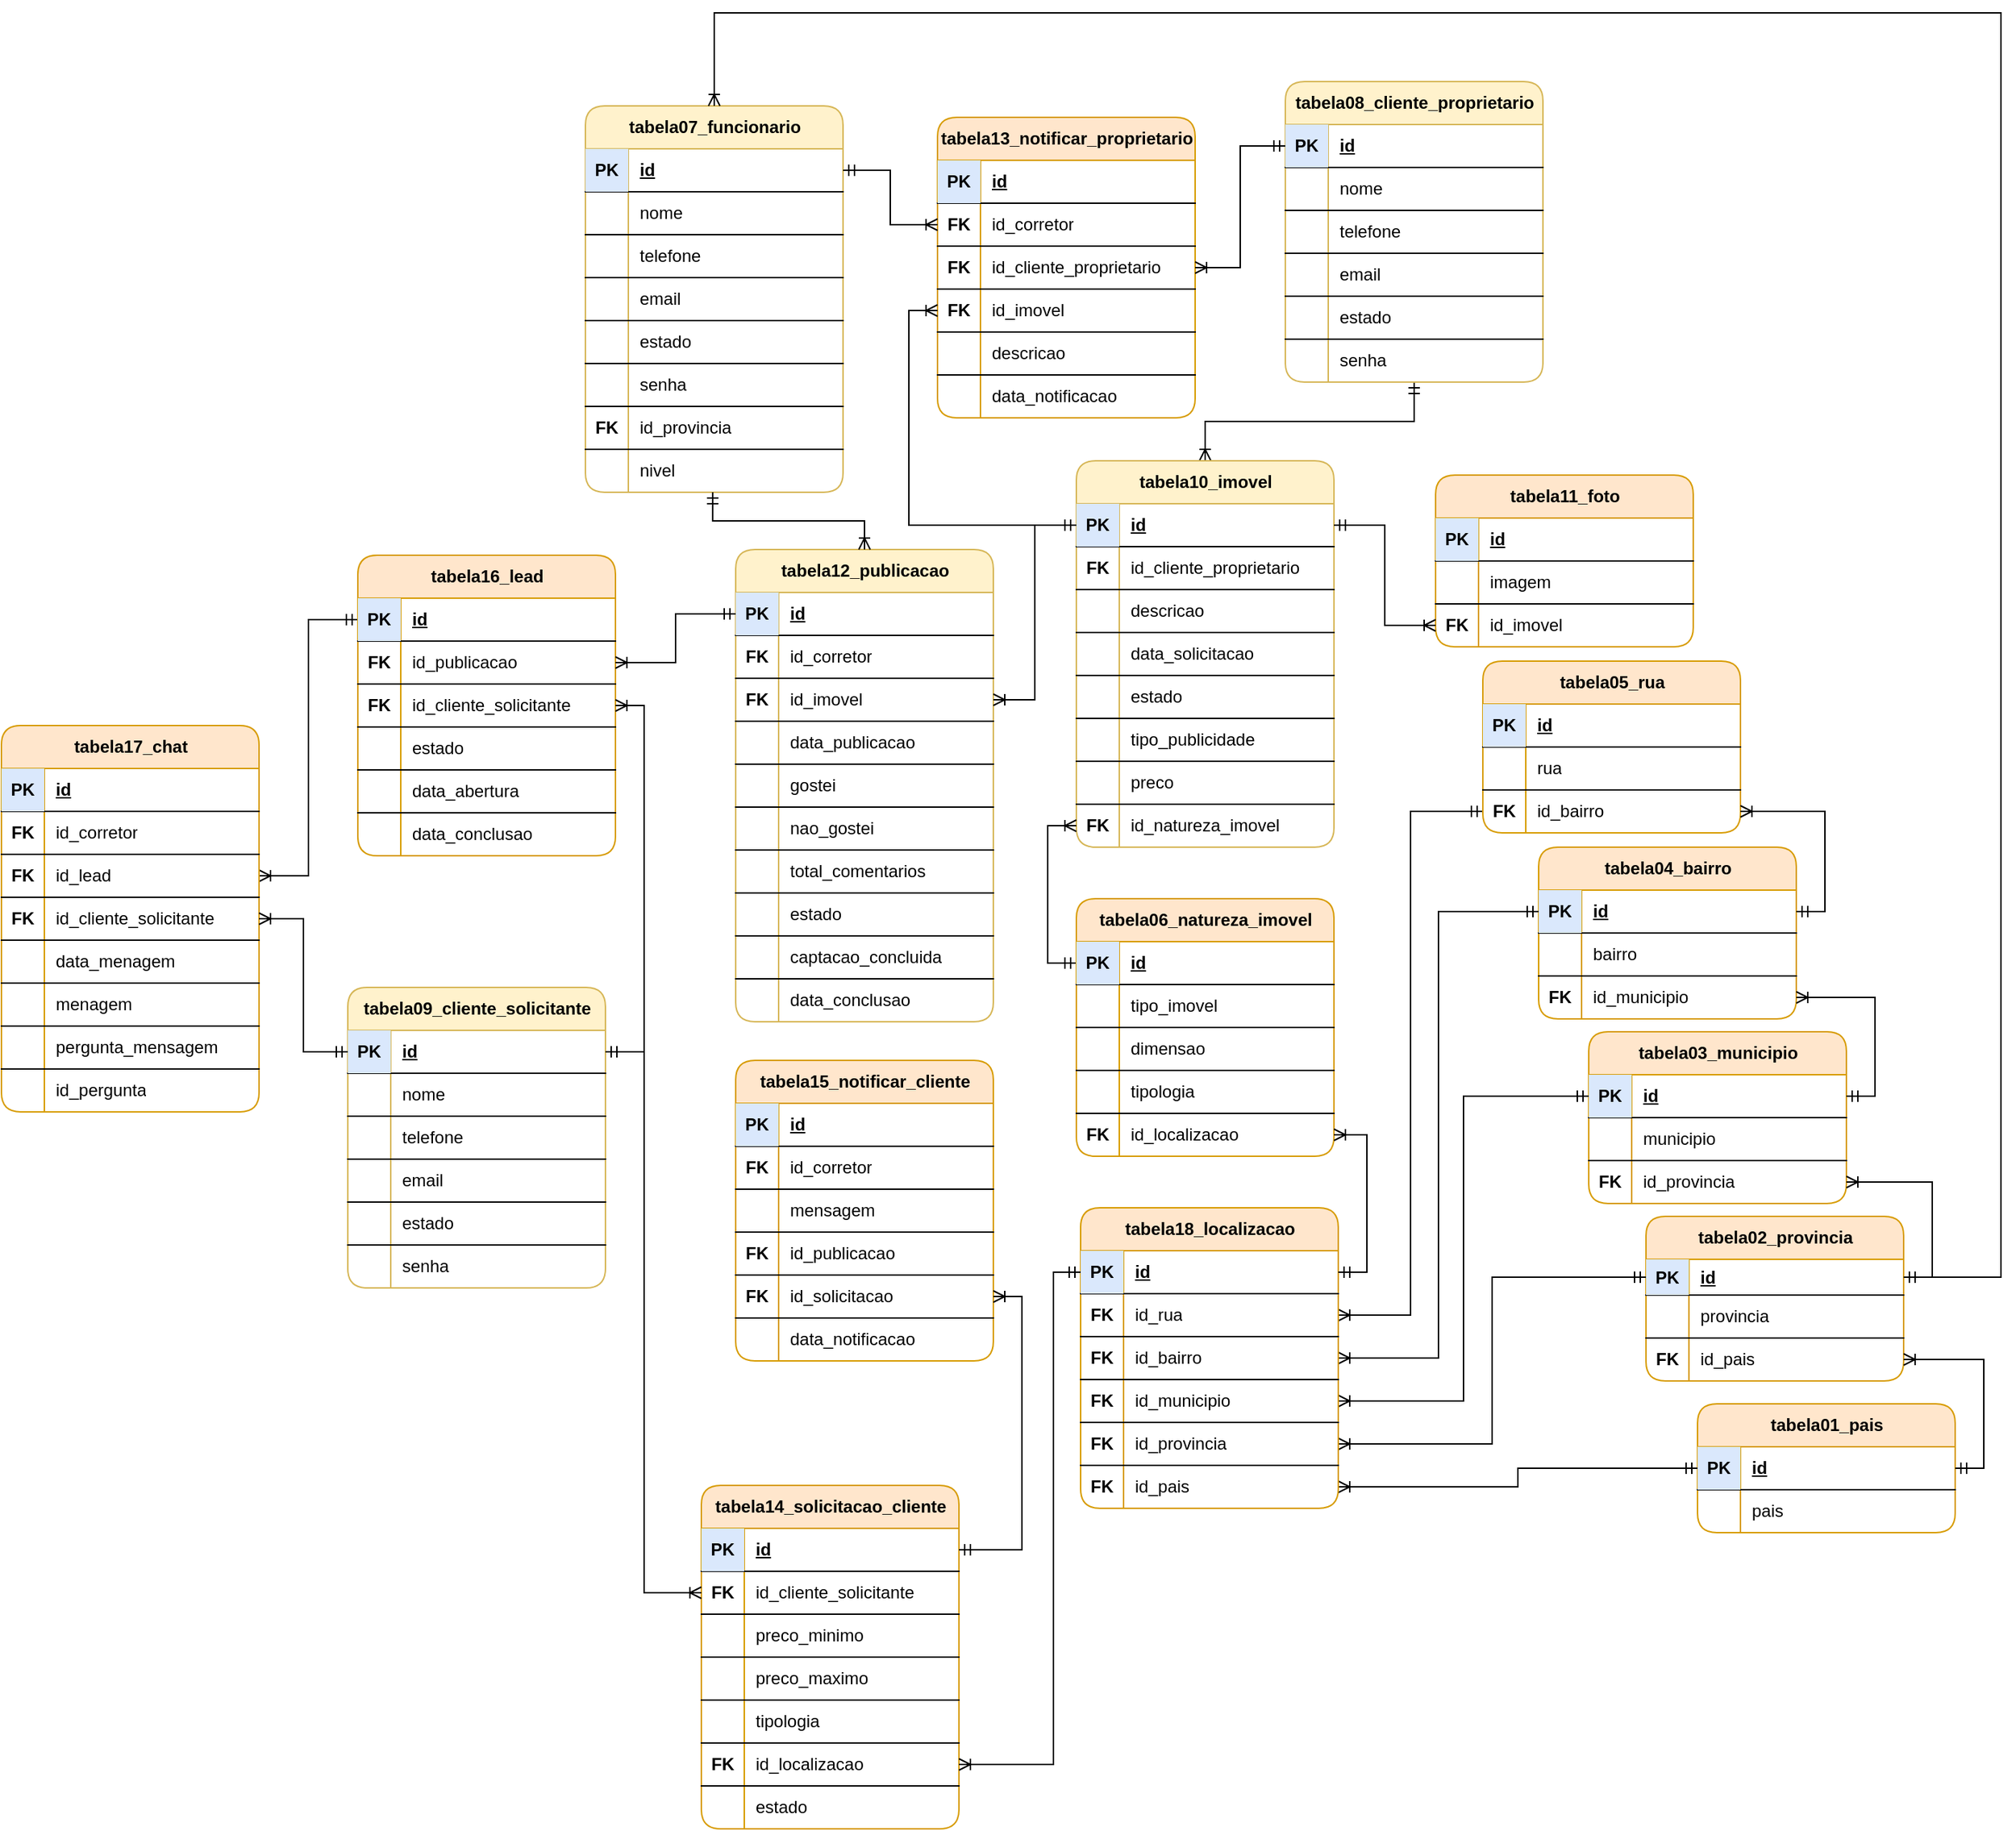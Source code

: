 <mxfile version="24.6.4" type="device">
  <diagram name="Página-1" id="5qGSJAriJYh_x4f1uCpu">
    <mxGraphModel dx="1834" dy="875" grid="0" gridSize="10" guides="1" tooltips="1" connect="1" arrows="1" fold="1" page="0" pageScale="1" pageWidth="827" pageHeight="1169" math="0" shadow="0">
      <root>
        <mxCell id="0" />
        <mxCell id="1" parent="0" />
        <mxCell id="rTDC7JRkpZBHtFUKuf1X-1" value="tabela07_funcionario" style="shape=table;startSize=30;container=1;collapsible=1;childLayout=tableLayout;fixedRows=1;rowLines=0;fontStyle=1;align=center;resizeLast=1;html=1;rounded=1;fillColor=#fff2cc;strokeColor=#d6b656;" parent="1" vertex="1">
          <mxGeometry x="239" y="416" width="180" height="270" as="geometry" />
        </mxCell>
        <mxCell id="rTDC7JRkpZBHtFUKuf1X-2" value="" style="shape=tableRow;horizontal=0;startSize=0;swimlaneHead=0;swimlaneBody=0;fillColor=none;collapsible=0;dropTarget=0;points=[[0,0.5],[1,0.5]];portConstraint=eastwest;top=0;left=0;right=0;bottom=1;" parent="rTDC7JRkpZBHtFUKuf1X-1" vertex="1">
          <mxGeometry y="30" width="180" height="30" as="geometry" />
        </mxCell>
        <mxCell id="rTDC7JRkpZBHtFUKuf1X-3" value="PK" style="shape=partialRectangle;connectable=0;fillColor=#dae8fc;top=0;left=0;bottom=0;right=0;fontStyle=1;overflow=hidden;whiteSpace=wrap;html=1;strokeColor=#6c8ebf;" parent="rTDC7JRkpZBHtFUKuf1X-2" vertex="1">
          <mxGeometry width="30" height="30" as="geometry">
            <mxRectangle width="30" height="30" as="alternateBounds" />
          </mxGeometry>
        </mxCell>
        <mxCell id="rTDC7JRkpZBHtFUKuf1X-4" value="id" style="shape=partialRectangle;connectable=0;fillColor=none;top=0;left=0;bottom=0;right=0;align=left;spacingLeft=6;fontStyle=5;overflow=hidden;whiteSpace=wrap;html=1;" parent="rTDC7JRkpZBHtFUKuf1X-2" vertex="1">
          <mxGeometry x="30" width="150" height="30" as="geometry">
            <mxRectangle width="150" height="30" as="alternateBounds" />
          </mxGeometry>
        </mxCell>
        <mxCell id="rTDC7JRkpZBHtFUKuf1X-14" value="" style="shape=tableRow;horizontal=0;startSize=0;swimlaneHead=0;swimlaneBody=0;fillColor=none;collapsible=0;dropTarget=0;points=[[0,0.5],[1,0.5]];portConstraint=eastwest;top=0;left=0;right=0;bottom=1;" parent="rTDC7JRkpZBHtFUKuf1X-1" vertex="1">
          <mxGeometry y="60" width="180" height="30" as="geometry" />
        </mxCell>
        <mxCell id="rTDC7JRkpZBHtFUKuf1X-15" value="" style="shape=partialRectangle;connectable=0;fillColor=none;top=0;left=0;bottom=0;right=0;fontStyle=1;overflow=hidden;whiteSpace=wrap;html=1;" parent="rTDC7JRkpZBHtFUKuf1X-14" vertex="1">
          <mxGeometry width="30" height="30" as="geometry">
            <mxRectangle width="30" height="30" as="alternateBounds" />
          </mxGeometry>
        </mxCell>
        <mxCell id="rTDC7JRkpZBHtFUKuf1X-16" value="nome" style="shape=partialRectangle;connectable=0;fillColor=none;top=0;left=0;bottom=0;right=0;align=left;spacingLeft=6;fontStyle=0;overflow=hidden;whiteSpace=wrap;html=1;" parent="rTDC7JRkpZBHtFUKuf1X-14" vertex="1">
          <mxGeometry x="30" width="150" height="30" as="geometry">
            <mxRectangle width="150" height="30" as="alternateBounds" />
          </mxGeometry>
        </mxCell>
        <mxCell id="rTDC7JRkpZBHtFUKuf1X-17" value="" style="shape=tableRow;horizontal=0;startSize=0;swimlaneHead=0;swimlaneBody=0;fillColor=none;collapsible=0;dropTarget=0;points=[[0,0.5],[1,0.5]];portConstraint=eastwest;top=0;left=0;right=0;bottom=1;" parent="rTDC7JRkpZBHtFUKuf1X-1" vertex="1">
          <mxGeometry y="90" width="180" height="30" as="geometry" />
        </mxCell>
        <mxCell id="rTDC7JRkpZBHtFUKuf1X-18" value="" style="shape=partialRectangle;connectable=0;fillColor=none;top=0;left=0;bottom=0;right=0;fontStyle=1;overflow=hidden;whiteSpace=wrap;html=1;" parent="rTDC7JRkpZBHtFUKuf1X-17" vertex="1">
          <mxGeometry width="30" height="30" as="geometry">
            <mxRectangle width="30" height="30" as="alternateBounds" />
          </mxGeometry>
        </mxCell>
        <mxCell id="rTDC7JRkpZBHtFUKuf1X-19" value="telefone" style="shape=partialRectangle;connectable=0;fillColor=none;top=0;left=0;bottom=0;right=0;align=left;spacingLeft=6;fontStyle=0;overflow=hidden;whiteSpace=wrap;html=1;" parent="rTDC7JRkpZBHtFUKuf1X-17" vertex="1">
          <mxGeometry x="30" width="150" height="30" as="geometry">
            <mxRectangle width="150" height="30" as="alternateBounds" />
          </mxGeometry>
        </mxCell>
        <mxCell id="rTDC7JRkpZBHtFUKuf1X-20" value="" style="shape=tableRow;horizontal=0;startSize=0;swimlaneHead=0;swimlaneBody=0;fillColor=none;collapsible=0;dropTarget=0;points=[[0,0.5],[1,0.5]];portConstraint=eastwest;top=0;left=0;right=0;bottom=1;" parent="rTDC7JRkpZBHtFUKuf1X-1" vertex="1">
          <mxGeometry y="120" width="180" height="30" as="geometry" />
        </mxCell>
        <mxCell id="rTDC7JRkpZBHtFUKuf1X-21" value="" style="shape=partialRectangle;connectable=0;fillColor=none;top=0;left=0;bottom=0;right=0;fontStyle=1;overflow=hidden;whiteSpace=wrap;html=1;" parent="rTDC7JRkpZBHtFUKuf1X-20" vertex="1">
          <mxGeometry width="30" height="30" as="geometry">
            <mxRectangle width="30" height="30" as="alternateBounds" />
          </mxGeometry>
        </mxCell>
        <mxCell id="rTDC7JRkpZBHtFUKuf1X-22" value="email" style="shape=partialRectangle;connectable=0;fillColor=none;top=0;left=0;bottom=0;right=0;align=left;spacingLeft=6;fontStyle=0;overflow=hidden;whiteSpace=wrap;html=1;" parent="rTDC7JRkpZBHtFUKuf1X-20" vertex="1">
          <mxGeometry x="30" width="150" height="30" as="geometry">
            <mxRectangle width="150" height="30" as="alternateBounds" />
          </mxGeometry>
        </mxCell>
        <mxCell id="rTDC7JRkpZBHtFUKuf1X-23" value="" style="shape=tableRow;horizontal=0;startSize=0;swimlaneHead=0;swimlaneBody=0;fillColor=none;collapsible=0;dropTarget=0;points=[[0,0.5],[1,0.5]];portConstraint=eastwest;top=0;left=0;right=0;bottom=1;" parent="rTDC7JRkpZBHtFUKuf1X-1" vertex="1">
          <mxGeometry y="150" width="180" height="30" as="geometry" />
        </mxCell>
        <mxCell id="rTDC7JRkpZBHtFUKuf1X-24" value="" style="shape=partialRectangle;connectable=0;fillColor=none;top=0;left=0;bottom=0;right=0;fontStyle=1;overflow=hidden;whiteSpace=wrap;html=1;" parent="rTDC7JRkpZBHtFUKuf1X-23" vertex="1">
          <mxGeometry width="30" height="30" as="geometry">
            <mxRectangle width="30" height="30" as="alternateBounds" />
          </mxGeometry>
        </mxCell>
        <mxCell id="rTDC7JRkpZBHtFUKuf1X-25" value="estado" style="shape=partialRectangle;connectable=0;fillColor=none;top=0;left=0;bottom=0;right=0;align=left;spacingLeft=6;fontStyle=0;overflow=hidden;whiteSpace=wrap;html=1;" parent="rTDC7JRkpZBHtFUKuf1X-23" vertex="1">
          <mxGeometry x="30" width="150" height="30" as="geometry">
            <mxRectangle width="150" height="30" as="alternateBounds" />
          </mxGeometry>
        </mxCell>
        <mxCell id="VHK16urRyq7O7cD2FGBu-26" value="" style="shape=tableRow;horizontal=0;startSize=0;swimlaneHead=0;swimlaneBody=0;fillColor=none;collapsible=0;dropTarget=0;points=[[0,0.5],[1,0.5]];portConstraint=eastwest;top=0;left=0;right=0;bottom=1;" vertex="1" parent="rTDC7JRkpZBHtFUKuf1X-1">
          <mxGeometry y="180" width="180" height="30" as="geometry" />
        </mxCell>
        <mxCell id="VHK16urRyq7O7cD2FGBu-27" value="" style="shape=partialRectangle;connectable=0;fillColor=none;top=0;left=0;bottom=0;right=0;fontStyle=1;overflow=hidden;whiteSpace=wrap;html=1;" vertex="1" parent="VHK16urRyq7O7cD2FGBu-26">
          <mxGeometry width="30" height="30" as="geometry">
            <mxRectangle width="30" height="30" as="alternateBounds" />
          </mxGeometry>
        </mxCell>
        <mxCell id="VHK16urRyq7O7cD2FGBu-28" value="senha" style="shape=partialRectangle;connectable=0;fillColor=none;top=0;left=0;bottom=0;right=0;align=left;spacingLeft=6;fontStyle=0;overflow=hidden;whiteSpace=wrap;html=1;" vertex="1" parent="VHK16urRyq7O7cD2FGBu-26">
          <mxGeometry x="30" width="150" height="30" as="geometry">
            <mxRectangle width="150" height="30" as="alternateBounds" />
          </mxGeometry>
        </mxCell>
        <mxCell id="rTDC7JRkpZBHtFUKuf1X-26" value="" style="shape=tableRow;horizontal=0;startSize=0;swimlaneHead=0;swimlaneBody=0;fillColor=none;collapsible=0;dropTarget=0;points=[[0,0.5],[1,0.5]];portConstraint=eastwest;top=0;left=0;right=0;bottom=1;" parent="rTDC7JRkpZBHtFUKuf1X-1" vertex="1">
          <mxGeometry y="210" width="180" height="30" as="geometry" />
        </mxCell>
        <mxCell id="rTDC7JRkpZBHtFUKuf1X-27" value="FK" style="shape=partialRectangle;connectable=0;fillColor=none;top=0;left=0;bottom=0;right=0;fontStyle=1;overflow=hidden;whiteSpace=wrap;html=1;" parent="rTDC7JRkpZBHtFUKuf1X-26" vertex="1">
          <mxGeometry width="30" height="30" as="geometry">
            <mxRectangle width="30" height="30" as="alternateBounds" />
          </mxGeometry>
        </mxCell>
        <mxCell id="rTDC7JRkpZBHtFUKuf1X-28" value="id_provincia" style="shape=partialRectangle;connectable=0;fillColor=none;top=0;left=0;bottom=0;right=0;align=left;spacingLeft=6;fontStyle=0;overflow=hidden;whiteSpace=wrap;html=1;" parent="rTDC7JRkpZBHtFUKuf1X-26" vertex="1">
          <mxGeometry x="30" width="150" height="30" as="geometry">
            <mxRectangle width="150" height="30" as="alternateBounds" />
          </mxGeometry>
        </mxCell>
        <mxCell id="rTDC7JRkpZBHtFUKuf1X-11" value="" style="shape=tableRow;horizontal=0;startSize=0;swimlaneHead=0;swimlaneBody=0;fillColor=none;collapsible=0;dropTarget=0;points=[[0,0.5],[1,0.5]];portConstraint=eastwest;top=0;left=0;right=0;bottom=0;" parent="rTDC7JRkpZBHtFUKuf1X-1" vertex="1">
          <mxGeometry y="240" width="180" height="30" as="geometry" />
        </mxCell>
        <mxCell id="rTDC7JRkpZBHtFUKuf1X-12" value="" style="shape=partialRectangle;connectable=0;fillColor=none;top=0;left=0;bottom=0;right=0;editable=1;overflow=hidden;whiteSpace=wrap;html=1;" parent="rTDC7JRkpZBHtFUKuf1X-11" vertex="1">
          <mxGeometry width="30" height="30" as="geometry">
            <mxRectangle width="30" height="30" as="alternateBounds" />
          </mxGeometry>
        </mxCell>
        <mxCell id="rTDC7JRkpZBHtFUKuf1X-13" value="nivel" style="shape=partialRectangle;connectable=0;fillColor=none;top=0;left=0;bottom=0;right=0;align=left;spacingLeft=6;overflow=hidden;whiteSpace=wrap;html=1;" parent="rTDC7JRkpZBHtFUKuf1X-11" vertex="1">
          <mxGeometry x="30" width="150" height="30" as="geometry">
            <mxRectangle width="150" height="30" as="alternateBounds" />
          </mxGeometry>
        </mxCell>
        <mxCell id="rTDC7JRkpZBHtFUKuf1X-95" style="edgeStyle=orthogonalEdgeStyle;rounded=0;orthogonalLoop=1;jettySize=auto;html=1;entryX=0.5;entryY=0;entryDx=0;entryDy=0;startArrow=ERmandOne;startFill=0;endArrow=ERoneToMany;endFill=0;" parent="1" source="rTDC7JRkpZBHtFUKuf1X-29" target="rTDC7JRkpZBHtFUKuf1X-75" edge="1">
          <mxGeometry relative="1" as="geometry" />
        </mxCell>
        <mxCell id="rTDC7JRkpZBHtFUKuf1X-29" value="tabela08_cliente_proprietario" style="shape=table;startSize=30;container=1;collapsible=1;childLayout=tableLayout;fixedRows=1;rowLines=0;fontStyle=1;align=center;resizeLast=1;html=1;rounded=1;fillColor=#fff2cc;strokeColor=#d6b656;" parent="1" vertex="1">
          <mxGeometry x="728" y="399" width="180" height="210" as="geometry" />
        </mxCell>
        <mxCell id="rTDC7JRkpZBHtFUKuf1X-30" value="" style="shape=tableRow;horizontal=0;startSize=0;swimlaneHead=0;swimlaneBody=0;fillColor=none;collapsible=0;dropTarget=0;points=[[0,0.5],[1,0.5]];portConstraint=eastwest;top=0;left=0;right=0;bottom=1;" parent="rTDC7JRkpZBHtFUKuf1X-29" vertex="1">
          <mxGeometry y="30" width="180" height="30" as="geometry" />
        </mxCell>
        <mxCell id="rTDC7JRkpZBHtFUKuf1X-31" value="PK" style="shape=partialRectangle;connectable=0;fillColor=#dae8fc;top=0;left=0;bottom=0;right=0;fontStyle=1;overflow=hidden;whiteSpace=wrap;html=1;strokeColor=#6c8ebf;" parent="rTDC7JRkpZBHtFUKuf1X-30" vertex="1">
          <mxGeometry width="30" height="30" as="geometry">
            <mxRectangle width="30" height="30" as="alternateBounds" />
          </mxGeometry>
        </mxCell>
        <mxCell id="rTDC7JRkpZBHtFUKuf1X-32" value="id" style="shape=partialRectangle;connectable=0;fillColor=none;top=0;left=0;bottom=0;right=0;align=left;spacingLeft=6;fontStyle=5;overflow=hidden;whiteSpace=wrap;html=1;" parent="rTDC7JRkpZBHtFUKuf1X-30" vertex="1">
          <mxGeometry x="30" width="150" height="30" as="geometry">
            <mxRectangle width="150" height="30" as="alternateBounds" />
          </mxGeometry>
        </mxCell>
        <mxCell id="rTDC7JRkpZBHtFUKuf1X-33" value="" style="shape=tableRow;horizontal=0;startSize=0;swimlaneHead=0;swimlaneBody=0;fillColor=none;collapsible=0;dropTarget=0;points=[[0,0.5],[1,0.5]];portConstraint=eastwest;top=0;left=0;right=0;bottom=1;" parent="rTDC7JRkpZBHtFUKuf1X-29" vertex="1">
          <mxGeometry y="60" width="180" height="30" as="geometry" />
        </mxCell>
        <mxCell id="rTDC7JRkpZBHtFUKuf1X-34" value="" style="shape=partialRectangle;connectable=0;fillColor=none;top=0;left=0;bottom=0;right=0;fontStyle=1;overflow=hidden;whiteSpace=wrap;html=1;" parent="rTDC7JRkpZBHtFUKuf1X-33" vertex="1">
          <mxGeometry width="30" height="30" as="geometry">
            <mxRectangle width="30" height="30" as="alternateBounds" />
          </mxGeometry>
        </mxCell>
        <mxCell id="rTDC7JRkpZBHtFUKuf1X-35" value="nome" style="shape=partialRectangle;connectable=0;fillColor=none;top=0;left=0;bottom=0;right=0;align=left;spacingLeft=6;fontStyle=0;overflow=hidden;whiteSpace=wrap;html=1;" parent="rTDC7JRkpZBHtFUKuf1X-33" vertex="1">
          <mxGeometry x="30" width="150" height="30" as="geometry">
            <mxRectangle width="150" height="30" as="alternateBounds" />
          </mxGeometry>
        </mxCell>
        <mxCell id="rTDC7JRkpZBHtFUKuf1X-36" value="" style="shape=tableRow;horizontal=0;startSize=0;swimlaneHead=0;swimlaneBody=0;fillColor=none;collapsible=0;dropTarget=0;points=[[0,0.5],[1,0.5]];portConstraint=eastwest;top=0;left=0;right=0;bottom=1;" parent="rTDC7JRkpZBHtFUKuf1X-29" vertex="1">
          <mxGeometry y="90" width="180" height="30" as="geometry" />
        </mxCell>
        <mxCell id="rTDC7JRkpZBHtFUKuf1X-37" value="" style="shape=partialRectangle;connectable=0;fillColor=none;top=0;left=0;bottom=0;right=0;fontStyle=1;overflow=hidden;whiteSpace=wrap;html=1;" parent="rTDC7JRkpZBHtFUKuf1X-36" vertex="1">
          <mxGeometry width="30" height="30" as="geometry">
            <mxRectangle width="30" height="30" as="alternateBounds" />
          </mxGeometry>
        </mxCell>
        <mxCell id="rTDC7JRkpZBHtFUKuf1X-38" value="telefone" style="shape=partialRectangle;connectable=0;fillColor=none;top=0;left=0;bottom=0;right=0;align=left;spacingLeft=6;fontStyle=0;overflow=hidden;whiteSpace=wrap;html=1;" parent="rTDC7JRkpZBHtFUKuf1X-36" vertex="1">
          <mxGeometry x="30" width="150" height="30" as="geometry">
            <mxRectangle width="150" height="30" as="alternateBounds" />
          </mxGeometry>
        </mxCell>
        <mxCell id="rTDC7JRkpZBHtFUKuf1X-39" value="" style="shape=tableRow;horizontal=0;startSize=0;swimlaneHead=0;swimlaneBody=0;fillColor=none;collapsible=0;dropTarget=0;points=[[0,0.5],[1,0.5]];portConstraint=eastwest;top=0;left=0;right=0;bottom=1;" parent="rTDC7JRkpZBHtFUKuf1X-29" vertex="1">
          <mxGeometry y="120" width="180" height="30" as="geometry" />
        </mxCell>
        <mxCell id="rTDC7JRkpZBHtFUKuf1X-40" value="" style="shape=partialRectangle;connectable=0;fillColor=none;top=0;left=0;bottom=0;right=0;fontStyle=1;overflow=hidden;whiteSpace=wrap;html=1;" parent="rTDC7JRkpZBHtFUKuf1X-39" vertex="1">
          <mxGeometry width="30" height="30" as="geometry">
            <mxRectangle width="30" height="30" as="alternateBounds" />
          </mxGeometry>
        </mxCell>
        <mxCell id="rTDC7JRkpZBHtFUKuf1X-41" value="email" style="shape=partialRectangle;connectable=0;fillColor=none;top=0;left=0;bottom=0;right=0;align=left;spacingLeft=6;fontStyle=0;overflow=hidden;whiteSpace=wrap;html=1;" parent="rTDC7JRkpZBHtFUKuf1X-39" vertex="1">
          <mxGeometry x="30" width="150" height="30" as="geometry">
            <mxRectangle width="150" height="30" as="alternateBounds" />
          </mxGeometry>
        </mxCell>
        <mxCell id="rTDC7JRkpZBHtFUKuf1X-42" value="" style="shape=tableRow;horizontal=0;startSize=0;swimlaneHead=0;swimlaneBody=0;fillColor=none;collapsible=0;dropTarget=0;points=[[0,0.5],[1,0.5]];portConstraint=eastwest;top=0;left=0;right=0;bottom=1;" parent="rTDC7JRkpZBHtFUKuf1X-29" vertex="1">
          <mxGeometry y="150" width="180" height="30" as="geometry" />
        </mxCell>
        <mxCell id="rTDC7JRkpZBHtFUKuf1X-43" value="" style="shape=partialRectangle;connectable=0;fillColor=none;top=0;left=0;bottom=0;right=0;fontStyle=1;overflow=hidden;whiteSpace=wrap;html=1;" parent="rTDC7JRkpZBHtFUKuf1X-42" vertex="1">
          <mxGeometry width="30" height="30" as="geometry">
            <mxRectangle width="30" height="30" as="alternateBounds" />
          </mxGeometry>
        </mxCell>
        <mxCell id="rTDC7JRkpZBHtFUKuf1X-44" value="estado" style="shape=partialRectangle;connectable=0;fillColor=none;top=0;left=0;bottom=0;right=0;align=left;spacingLeft=6;fontStyle=0;overflow=hidden;whiteSpace=wrap;html=1;" parent="rTDC7JRkpZBHtFUKuf1X-42" vertex="1">
          <mxGeometry x="30" width="150" height="30" as="geometry">
            <mxRectangle width="150" height="30" as="alternateBounds" />
          </mxGeometry>
        </mxCell>
        <mxCell id="rTDC7JRkpZBHtFUKuf1X-48" value="" style="shape=tableRow;horizontal=0;startSize=0;swimlaneHead=0;swimlaneBody=0;fillColor=none;collapsible=0;dropTarget=0;points=[[0,0.5],[1,0.5]];portConstraint=eastwest;top=0;left=0;right=0;bottom=0;" parent="rTDC7JRkpZBHtFUKuf1X-29" vertex="1">
          <mxGeometry y="180" width="180" height="30" as="geometry" />
        </mxCell>
        <mxCell id="rTDC7JRkpZBHtFUKuf1X-49" value="" style="shape=partialRectangle;connectable=0;fillColor=none;top=0;left=0;bottom=0;right=0;editable=1;overflow=hidden;whiteSpace=wrap;html=1;" parent="rTDC7JRkpZBHtFUKuf1X-48" vertex="1">
          <mxGeometry width="30" height="30" as="geometry">
            <mxRectangle width="30" height="30" as="alternateBounds" />
          </mxGeometry>
        </mxCell>
        <mxCell id="rTDC7JRkpZBHtFUKuf1X-50" value="senha" style="shape=partialRectangle;connectable=0;fillColor=none;top=0;left=0;bottom=0;right=0;align=left;spacingLeft=6;overflow=hidden;whiteSpace=wrap;html=1;" parent="rTDC7JRkpZBHtFUKuf1X-48" vertex="1">
          <mxGeometry x="30" width="150" height="30" as="geometry">
            <mxRectangle width="150" height="30" as="alternateBounds" />
          </mxGeometry>
        </mxCell>
        <mxCell id="rTDC7JRkpZBHtFUKuf1X-52" value="tabela09_cliente_solicitante" style="shape=table;startSize=30;container=1;collapsible=1;childLayout=tableLayout;fixedRows=1;rowLines=0;fontStyle=1;align=center;resizeLast=1;html=1;rounded=1;fillColor=#fff2cc;strokeColor=#d6b656;" parent="1" vertex="1">
          <mxGeometry x="73" y="1032" width="180" height="210" as="geometry" />
        </mxCell>
        <mxCell id="rTDC7JRkpZBHtFUKuf1X-53" value="" style="shape=tableRow;horizontal=0;startSize=0;swimlaneHead=0;swimlaneBody=0;fillColor=none;collapsible=0;dropTarget=0;points=[[0,0.5],[1,0.5]];portConstraint=eastwest;top=0;left=0;right=0;bottom=1;" parent="rTDC7JRkpZBHtFUKuf1X-52" vertex="1">
          <mxGeometry y="30" width="180" height="30" as="geometry" />
        </mxCell>
        <mxCell id="rTDC7JRkpZBHtFUKuf1X-54" value="PK" style="shape=partialRectangle;connectable=0;fillColor=#dae8fc;top=0;left=0;bottom=0;right=0;fontStyle=1;overflow=hidden;whiteSpace=wrap;html=1;strokeColor=#6c8ebf;" parent="rTDC7JRkpZBHtFUKuf1X-53" vertex="1">
          <mxGeometry width="30" height="30" as="geometry">
            <mxRectangle width="30" height="30" as="alternateBounds" />
          </mxGeometry>
        </mxCell>
        <mxCell id="rTDC7JRkpZBHtFUKuf1X-55" value="id" style="shape=partialRectangle;connectable=0;fillColor=none;top=0;left=0;bottom=0;right=0;align=left;spacingLeft=6;fontStyle=5;overflow=hidden;whiteSpace=wrap;html=1;" parent="rTDC7JRkpZBHtFUKuf1X-53" vertex="1">
          <mxGeometry x="30" width="150" height="30" as="geometry">
            <mxRectangle width="150" height="30" as="alternateBounds" />
          </mxGeometry>
        </mxCell>
        <mxCell id="rTDC7JRkpZBHtFUKuf1X-56" value="" style="shape=tableRow;horizontal=0;startSize=0;swimlaneHead=0;swimlaneBody=0;fillColor=none;collapsible=0;dropTarget=0;points=[[0,0.5],[1,0.5]];portConstraint=eastwest;top=0;left=0;right=0;bottom=1;" parent="rTDC7JRkpZBHtFUKuf1X-52" vertex="1">
          <mxGeometry y="60" width="180" height="30" as="geometry" />
        </mxCell>
        <mxCell id="rTDC7JRkpZBHtFUKuf1X-57" value="" style="shape=partialRectangle;connectable=0;fillColor=none;top=0;left=0;bottom=0;right=0;fontStyle=1;overflow=hidden;whiteSpace=wrap;html=1;" parent="rTDC7JRkpZBHtFUKuf1X-56" vertex="1">
          <mxGeometry width="30" height="30" as="geometry">
            <mxRectangle width="30" height="30" as="alternateBounds" />
          </mxGeometry>
        </mxCell>
        <mxCell id="rTDC7JRkpZBHtFUKuf1X-58" value="nome" style="shape=partialRectangle;connectable=0;fillColor=none;top=0;left=0;bottom=0;right=0;align=left;spacingLeft=6;fontStyle=0;overflow=hidden;whiteSpace=wrap;html=1;" parent="rTDC7JRkpZBHtFUKuf1X-56" vertex="1">
          <mxGeometry x="30" width="150" height="30" as="geometry">
            <mxRectangle width="150" height="30" as="alternateBounds" />
          </mxGeometry>
        </mxCell>
        <mxCell id="rTDC7JRkpZBHtFUKuf1X-59" value="" style="shape=tableRow;horizontal=0;startSize=0;swimlaneHead=0;swimlaneBody=0;fillColor=none;collapsible=0;dropTarget=0;points=[[0,0.5],[1,0.5]];portConstraint=eastwest;top=0;left=0;right=0;bottom=1;" parent="rTDC7JRkpZBHtFUKuf1X-52" vertex="1">
          <mxGeometry y="90" width="180" height="30" as="geometry" />
        </mxCell>
        <mxCell id="rTDC7JRkpZBHtFUKuf1X-60" value="" style="shape=partialRectangle;connectable=0;fillColor=none;top=0;left=0;bottom=0;right=0;fontStyle=1;overflow=hidden;whiteSpace=wrap;html=1;" parent="rTDC7JRkpZBHtFUKuf1X-59" vertex="1">
          <mxGeometry width="30" height="30" as="geometry">
            <mxRectangle width="30" height="30" as="alternateBounds" />
          </mxGeometry>
        </mxCell>
        <mxCell id="rTDC7JRkpZBHtFUKuf1X-61" value="telefone" style="shape=partialRectangle;connectable=0;fillColor=none;top=0;left=0;bottom=0;right=0;align=left;spacingLeft=6;fontStyle=0;overflow=hidden;whiteSpace=wrap;html=1;" parent="rTDC7JRkpZBHtFUKuf1X-59" vertex="1">
          <mxGeometry x="30" width="150" height="30" as="geometry">
            <mxRectangle width="150" height="30" as="alternateBounds" />
          </mxGeometry>
        </mxCell>
        <mxCell id="rTDC7JRkpZBHtFUKuf1X-62" value="" style="shape=tableRow;horizontal=0;startSize=0;swimlaneHead=0;swimlaneBody=0;fillColor=none;collapsible=0;dropTarget=0;points=[[0,0.5],[1,0.5]];portConstraint=eastwest;top=0;left=0;right=0;bottom=1;" parent="rTDC7JRkpZBHtFUKuf1X-52" vertex="1">
          <mxGeometry y="120" width="180" height="30" as="geometry" />
        </mxCell>
        <mxCell id="rTDC7JRkpZBHtFUKuf1X-63" value="" style="shape=partialRectangle;connectable=0;fillColor=none;top=0;left=0;bottom=0;right=0;fontStyle=1;overflow=hidden;whiteSpace=wrap;html=1;" parent="rTDC7JRkpZBHtFUKuf1X-62" vertex="1">
          <mxGeometry width="30" height="30" as="geometry">
            <mxRectangle width="30" height="30" as="alternateBounds" />
          </mxGeometry>
        </mxCell>
        <mxCell id="rTDC7JRkpZBHtFUKuf1X-64" value="email" style="shape=partialRectangle;connectable=0;fillColor=none;top=0;left=0;bottom=0;right=0;align=left;spacingLeft=6;fontStyle=0;overflow=hidden;whiteSpace=wrap;html=1;" parent="rTDC7JRkpZBHtFUKuf1X-62" vertex="1">
          <mxGeometry x="30" width="150" height="30" as="geometry">
            <mxRectangle width="150" height="30" as="alternateBounds" />
          </mxGeometry>
        </mxCell>
        <mxCell id="rTDC7JRkpZBHtFUKuf1X-65" value="" style="shape=tableRow;horizontal=0;startSize=0;swimlaneHead=0;swimlaneBody=0;fillColor=none;collapsible=0;dropTarget=0;points=[[0,0.5],[1,0.5]];portConstraint=eastwest;top=0;left=0;right=0;bottom=1;" parent="rTDC7JRkpZBHtFUKuf1X-52" vertex="1">
          <mxGeometry y="150" width="180" height="30" as="geometry" />
        </mxCell>
        <mxCell id="rTDC7JRkpZBHtFUKuf1X-66" value="" style="shape=partialRectangle;connectable=0;fillColor=none;top=0;left=0;bottom=0;right=0;fontStyle=1;overflow=hidden;whiteSpace=wrap;html=1;" parent="rTDC7JRkpZBHtFUKuf1X-65" vertex="1">
          <mxGeometry width="30" height="30" as="geometry">
            <mxRectangle width="30" height="30" as="alternateBounds" />
          </mxGeometry>
        </mxCell>
        <mxCell id="rTDC7JRkpZBHtFUKuf1X-67" value="estado" style="shape=partialRectangle;connectable=0;fillColor=none;top=0;left=0;bottom=0;right=0;align=left;spacingLeft=6;fontStyle=0;overflow=hidden;whiteSpace=wrap;html=1;" parent="rTDC7JRkpZBHtFUKuf1X-65" vertex="1">
          <mxGeometry x="30" width="150" height="30" as="geometry">
            <mxRectangle width="150" height="30" as="alternateBounds" />
          </mxGeometry>
        </mxCell>
        <mxCell id="rTDC7JRkpZBHtFUKuf1X-71" value="" style="shape=tableRow;horizontal=0;startSize=0;swimlaneHead=0;swimlaneBody=0;fillColor=none;collapsible=0;dropTarget=0;points=[[0,0.5],[1,0.5]];portConstraint=eastwest;top=0;left=0;right=0;bottom=0;" parent="rTDC7JRkpZBHtFUKuf1X-52" vertex="1">
          <mxGeometry y="180" width="180" height="30" as="geometry" />
        </mxCell>
        <mxCell id="rTDC7JRkpZBHtFUKuf1X-72" value="" style="shape=partialRectangle;connectable=0;fillColor=none;top=0;left=0;bottom=0;right=0;editable=1;overflow=hidden;whiteSpace=wrap;html=1;" parent="rTDC7JRkpZBHtFUKuf1X-71" vertex="1">
          <mxGeometry width="30" height="30" as="geometry">
            <mxRectangle width="30" height="30" as="alternateBounds" />
          </mxGeometry>
        </mxCell>
        <mxCell id="rTDC7JRkpZBHtFUKuf1X-73" value="senha" style="shape=partialRectangle;connectable=0;fillColor=none;top=0;left=0;bottom=0;right=0;align=left;spacingLeft=6;overflow=hidden;whiteSpace=wrap;html=1;" parent="rTDC7JRkpZBHtFUKuf1X-71" vertex="1">
          <mxGeometry x="30" width="150" height="30" as="geometry">
            <mxRectangle width="150" height="30" as="alternateBounds" />
          </mxGeometry>
        </mxCell>
        <mxCell id="rTDC7JRkpZBHtFUKuf1X-75" value="tabela10_imovel" style="shape=table;startSize=30;container=1;collapsible=1;childLayout=tableLayout;fixedRows=1;rowLines=0;fontStyle=1;align=center;resizeLast=1;html=1;rounded=1;fillColor=#fff2cc;strokeColor=#d6b656;" parent="1" vertex="1">
          <mxGeometry x="582" y="664" width="180" height="270" as="geometry" />
        </mxCell>
        <mxCell id="rTDC7JRkpZBHtFUKuf1X-76" value="" style="shape=tableRow;horizontal=0;startSize=0;swimlaneHead=0;swimlaneBody=0;fillColor=none;collapsible=0;dropTarget=0;points=[[0,0.5],[1,0.5]];portConstraint=eastwest;top=0;left=0;right=0;bottom=1;" parent="rTDC7JRkpZBHtFUKuf1X-75" vertex="1">
          <mxGeometry y="30" width="180" height="30" as="geometry" />
        </mxCell>
        <mxCell id="rTDC7JRkpZBHtFUKuf1X-77" value="PK" style="shape=partialRectangle;connectable=0;fillColor=#dae8fc;top=0;left=0;bottom=0;right=0;fontStyle=1;overflow=hidden;whiteSpace=wrap;html=1;strokeColor=#6c8ebf;" parent="rTDC7JRkpZBHtFUKuf1X-76" vertex="1">
          <mxGeometry width="30" height="30" as="geometry">
            <mxRectangle width="30" height="30" as="alternateBounds" />
          </mxGeometry>
        </mxCell>
        <mxCell id="rTDC7JRkpZBHtFUKuf1X-78" value="id" style="shape=partialRectangle;connectable=0;fillColor=none;top=0;left=0;bottom=0;right=0;align=left;spacingLeft=6;fontStyle=5;overflow=hidden;whiteSpace=wrap;html=1;" parent="rTDC7JRkpZBHtFUKuf1X-76" vertex="1">
          <mxGeometry x="30" width="150" height="30" as="geometry">
            <mxRectangle width="150" height="30" as="alternateBounds" />
          </mxGeometry>
        </mxCell>
        <mxCell id="rTDC7JRkpZBHtFUKuf1X-79" value="" style="shape=tableRow;horizontal=0;startSize=0;swimlaneHead=0;swimlaneBody=0;fillColor=none;collapsible=0;dropTarget=0;points=[[0,0.5],[1,0.5]];portConstraint=eastwest;top=0;left=0;right=0;bottom=1;" parent="rTDC7JRkpZBHtFUKuf1X-75" vertex="1">
          <mxGeometry y="60" width="180" height="30" as="geometry" />
        </mxCell>
        <mxCell id="rTDC7JRkpZBHtFUKuf1X-80" value="FK" style="shape=partialRectangle;connectable=0;fillColor=none;top=0;left=0;bottom=0;right=0;fontStyle=1;overflow=hidden;whiteSpace=wrap;html=1;" parent="rTDC7JRkpZBHtFUKuf1X-79" vertex="1">
          <mxGeometry width="30" height="30" as="geometry">
            <mxRectangle width="30" height="30" as="alternateBounds" />
          </mxGeometry>
        </mxCell>
        <mxCell id="rTDC7JRkpZBHtFUKuf1X-81" value="id_cliente_proprietario" style="shape=partialRectangle;connectable=0;fillColor=none;top=0;left=0;bottom=0;right=0;align=left;spacingLeft=6;fontStyle=0;overflow=hidden;whiteSpace=wrap;html=1;" parent="rTDC7JRkpZBHtFUKuf1X-79" vertex="1">
          <mxGeometry x="30" width="150" height="30" as="geometry">
            <mxRectangle width="150" height="30" as="alternateBounds" />
          </mxGeometry>
        </mxCell>
        <mxCell id="rTDC7JRkpZBHtFUKuf1X-85" value="" style="shape=tableRow;horizontal=0;startSize=0;swimlaneHead=0;swimlaneBody=0;fillColor=none;collapsible=0;dropTarget=0;points=[[0,0.5],[1,0.5]];portConstraint=eastwest;top=0;left=0;right=0;bottom=1;" parent="rTDC7JRkpZBHtFUKuf1X-75" vertex="1">
          <mxGeometry y="90" width="180" height="30" as="geometry" />
        </mxCell>
        <mxCell id="rTDC7JRkpZBHtFUKuf1X-86" value="" style="shape=partialRectangle;connectable=0;fillColor=none;top=0;left=0;bottom=0;right=0;fontStyle=1;overflow=hidden;whiteSpace=wrap;html=1;" parent="rTDC7JRkpZBHtFUKuf1X-85" vertex="1">
          <mxGeometry width="30" height="30" as="geometry">
            <mxRectangle width="30" height="30" as="alternateBounds" />
          </mxGeometry>
        </mxCell>
        <mxCell id="rTDC7JRkpZBHtFUKuf1X-87" value="descricao" style="shape=partialRectangle;connectable=0;fillColor=none;top=0;left=0;bottom=0;right=0;align=left;spacingLeft=6;fontStyle=0;overflow=hidden;whiteSpace=wrap;html=1;" parent="rTDC7JRkpZBHtFUKuf1X-85" vertex="1">
          <mxGeometry x="30" width="150" height="30" as="geometry">
            <mxRectangle width="150" height="30" as="alternateBounds" />
          </mxGeometry>
        </mxCell>
        <mxCell id="rTDC7JRkpZBHtFUKuf1X-88" value="" style="shape=tableRow;horizontal=0;startSize=0;swimlaneHead=0;swimlaneBody=0;fillColor=none;collapsible=0;dropTarget=0;points=[[0,0.5],[1,0.5]];portConstraint=eastwest;top=0;left=0;right=0;bottom=1;" parent="rTDC7JRkpZBHtFUKuf1X-75" vertex="1">
          <mxGeometry y="120" width="180" height="30" as="geometry" />
        </mxCell>
        <mxCell id="rTDC7JRkpZBHtFUKuf1X-89" value="" style="shape=partialRectangle;connectable=0;fillColor=none;top=0;left=0;bottom=0;right=0;fontStyle=1;overflow=hidden;whiteSpace=wrap;html=1;" parent="rTDC7JRkpZBHtFUKuf1X-88" vertex="1">
          <mxGeometry width="30" height="30" as="geometry">
            <mxRectangle width="30" height="30" as="alternateBounds" />
          </mxGeometry>
        </mxCell>
        <mxCell id="rTDC7JRkpZBHtFUKuf1X-90" value="data_solicitacao" style="shape=partialRectangle;connectable=0;fillColor=none;top=0;left=0;bottom=0;right=0;align=left;spacingLeft=6;fontStyle=0;overflow=hidden;whiteSpace=wrap;html=1;" parent="rTDC7JRkpZBHtFUKuf1X-88" vertex="1">
          <mxGeometry x="30" width="150" height="30" as="geometry">
            <mxRectangle width="150" height="30" as="alternateBounds" />
          </mxGeometry>
        </mxCell>
        <mxCell id="rTDC7JRkpZBHtFUKuf1X-96" value="" style="shape=tableRow;horizontal=0;startSize=0;swimlaneHead=0;swimlaneBody=0;fillColor=none;collapsible=0;dropTarget=0;points=[[0,0.5],[1,0.5]];portConstraint=eastwest;top=0;left=0;right=0;bottom=1;" parent="rTDC7JRkpZBHtFUKuf1X-75" vertex="1">
          <mxGeometry y="150" width="180" height="30" as="geometry" />
        </mxCell>
        <mxCell id="rTDC7JRkpZBHtFUKuf1X-97" value="" style="shape=partialRectangle;connectable=0;fillColor=none;top=0;left=0;bottom=0;right=0;fontStyle=1;overflow=hidden;whiteSpace=wrap;html=1;" parent="rTDC7JRkpZBHtFUKuf1X-96" vertex="1">
          <mxGeometry width="30" height="30" as="geometry">
            <mxRectangle width="30" height="30" as="alternateBounds" />
          </mxGeometry>
        </mxCell>
        <mxCell id="rTDC7JRkpZBHtFUKuf1X-98" value="estado" style="shape=partialRectangle;connectable=0;fillColor=none;top=0;left=0;bottom=0;right=0;align=left;spacingLeft=6;fontStyle=0;overflow=hidden;whiteSpace=wrap;html=1;" parent="rTDC7JRkpZBHtFUKuf1X-96" vertex="1">
          <mxGeometry x="30" width="150" height="30" as="geometry">
            <mxRectangle width="150" height="30" as="alternateBounds" />
          </mxGeometry>
        </mxCell>
        <mxCell id="rTDC7JRkpZBHtFUKuf1X-99" value="" style="shape=tableRow;horizontal=0;startSize=0;swimlaneHead=0;swimlaneBody=0;fillColor=none;collapsible=0;dropTarget=0;points=[[0,0.5],[1,0.5]];portConstraint=eastwest;top=0;left=0;right=0;bottom=1;" parent="rTDC7JRkpZBHtFUKuf1X-75" vertex="1">
          <mxGeometry y="180" width="180" height="30" as="geometry" />
        </mxCell>
        <mxCell id="rTDC7JRkpZBHtFUKuf1X-100" value="" style="shape=partialRectangle;connectable=0;fillColor=none;top=0;left=0;bottom=0;right=0;fontStyle=1;overflow=hidden;whiteSpace=wrap;html=1;" parent="rTDC7JRkpZBHtFUKuf1X-99" vertex="1">
          <mxGeometry width="30" height="30" as="geometry">
            <mxRectangle width="30" height="30" as="alternateBounds" />
          </mxGeometry>
        </mxCell>
        <mxCell id="rTDC7JRkpZBHtFUKuf1X-101" value="tipo_publicidade" style="shape=partialRectangle;connectable=0;fillColor=none;top=0;left=0;bottom=0;right=0;align=left;spacingLeft=6;fontStyle=0;overflow=hidden;whiteSpace=wrap;html=1;" parent="rTDC7JRkpZBHtFUKuf1X-99" vertex="1">
          <mxGeometry x="30" width="150" height="30" as="geometry">
            <mxRectangle width="150" height="30" as="alternateBounds" />
          </mxGeometry>
        </mxCell>
        <mxCell id="rTDC7JRkpZBHtFUKuf1X-105" value="" style="shape=tableRow;horizontal=0;startSize=0;swimlaneHead=0;swimlaneBody=0;fillColor=none;collapsible=0;dropTarget=0;points=[[0,0.5],[1,0.5]];portConstraint=eastwest;top=0;left=0;right=0;bottom=1;" parent="rTDC7JRkpZBHtFUKuf1X-75" vertex="1">
          <mxGeometry y="210" width="180" height="30" as="geometry" />
        </mxCell>
        <mxCell id="rTDC7JRkpZBHtFUKuf1X-106" value="" style="shape=partialRectangle;connectable=0;fillColor=none;top=0;left=0;bottom=0;right=0;fontStyle=1;overflow=hidden;whiteSpace=wrap;html=1;" parent="rTDC7JRkpZBHtFUKuf1X-105" vertex="1">
          <mxGeometry width="30" height="30" as="geometry">
            <mxRectangle width="30" height="30" as="alternateBounds" />
          </mxGeometry>
        </mxCell>
        <mxCell id="rTDC7JRkpZBHtFUKuf1X-107" value="preco" style="shape=partialRectangle;connectable=0;fillColor=none;top=0;left=0;bottom=0;right=0;align=left;spacingLeft=6;fontStyle=0;overflow=hidden;whiteSpace=wrap;html=1;" parent="rTDC7JRkpZBHtFUKuf1X-105" vertex="1">
          <mxGeometry x="30" width="150" height="30" as="geometry">
            <mxRectangle width="150" height="30" as="alternateBounds" />
          </mxGeometry>
        </mxCell>
        <mxCell id="rTDC7JRkpZBHtFUKuf1X-91" value="" style="shape=tableRow;horizontal=0;startSize=0;swimlaneHead=0;swimlaneBody=0;fillColor=none;collapsible=0;dropTarget=0;points=[[0,0.5],[1,0.5]];portConstraint=eastwest;top=0;left=0;right=0;bottom=0;" parent="rTDC7JRkpZBHtFUKuf1X-75" vertex="1">
          <mxGeometry y="240" width="180" height="30" as="geometry" />
        </mxCell>
        <mxCell id="rTDC7JRkpZBHtFUKuf1X-92" value="&lt;span style=&quot;font-weight: 700;&quot;&gt;FK&lt;/span&gt;" style="shape=partialRectangle;connectable=0;fillColor=none;top=0;left=0;bottom=0;right=0;editable=1;overflow=hidden;whiteSpace=wrap;html=1;" parent="rTDC7JRkpZBHtFUKuf1X-91" vertex="1">
          <mxGeometry width="30" height="30" as="geometry">
            <mxRectangle width="30" height="30" as="alternateBounds" />
          </mxGeometry>
        </mxCell>
        <mxCell id="rTDC7JRkpZBHtFUKuf1X-93" value="id_natureza_imovel" style="shape=partialRectangle;connectable=0;fillColor=none;top=0;left=0;bottom=0;right=0;align=left;spacingLeft=6;overflow=hidden;whiteSpace=wrap;html=1;" parent="rTDC7JRkpZBHtFUKuf1X-91" vertex="1">
          <mxGeometry x="30" width="150" height="30" as="geometry">
            <mxRectangle width="150" height="30" as="alternateBounds" />
          </mxGeometry>
        </mxCell>
        <mxCell id="rTDC7JRkpZBHtFUKuf1X-120" value="tabela01_pais" style="shape=table;startSize=30;container=1;collapsible=1;childLayout=tableLayout;fixedRows=1;rowLines=0;fontStyle=1;align=center;resizeLast=1;html=1;rounded=1;fillColor=#ffe6cc;strokeColor=#d79b00;" parent="1" vertex="1">
          <mxGeometry x="1016" y="1323" width="180" height="90" as="geometry" />
        </mxCell>
        <mxCell id="rTDC7JRkpZBHtFUKuf1X-121" value="" style="shape=tableRow;horizontal=0;startSize=0;swimlaneHead=0;swimlaneBody=0;fillColor=none;collapsible=0;dropTarget=0;points=[[0,0.5],[1,0.5]];portConstraint=eastwest;top=0;left=0;right=0;bottom=1;" parent="rTDC7JRkpZBHtFUKuf1X-120" vertex="1">
          <mxGeometry y="30" width="180" height="30" as="geometry" />
        </mxCell>
        <mxCell id="rTDC7JRkpZBHtFUKuf1X-122" value="PK" style="shape=partialRectangle;connectable=0;fillColor=#dae8fc;top=0;left=0;bottom=0;right=0;fontStyle=1;overflow=hidden;whiteSpace=wrap;html=1;strokeColor=#6c8ebf;" parent="rTDC7JRkpZBHtFUKuf1X-121" vertex="1">
          <mxGeometry width="30" height="30" as="geometry">
            <mxRectangle width="30" height="30" as="alternateBounds" />
          </mxGeometry>
        </mxCell>
        <mxCell id="rTDC7JRkpZBHtFUKuf1X-123" value="id" style="shape=partialRectangle;connectable=0;fillColor=none;top=0;left=0;bottom=0;right=0;align=left;spacingLeft=6;fontStyle=5;overflow=hidden;whiteSpace=wrap;html=1;" parent="rTDC7JRkpZBHtFUKuf1X-121" vertex="1">
          <mxGeometry x="30" width="150" height="30" as="geometry">
            <mxRectangle width="150" height="30" as="alternateBounds" />
          </mxGeometry>
        </mxCell>
        <mxCell id="rTDC7JRkpZBHtFUKuf1X-136" value="" style="shape=tableRow;horizontal=0;startSize=0;swimlaneHead=0;swimlaneBody=0;fillColor=none;collapsible=0;dropTarget=0;points=[[0,0.5],[1,0.5]];portConstraint=eastwest;top=0;left=0;right=0;bottom=0;" parent="rTDC7JRkpZBHtFUKuf1X-120" vertex="1">
          <mxGeometry y="60" width="180" height="30" as="geometry" />
        </mxCell>
        <mxCell id="rTDC7JRkpZBHtFUKuf1X-137" value="" style="shape=partialRectangle;connectable=0;fillColor=none;top=0;left=0;bottom=0;right=0;editable=1;overflow=hidden;whiteSpace=wrap;html=1;" parent="rTDC7JRkpZBHtFUKuf1X-136" vertex="1">
          <mxGeometry width="30" height="30" as="geometry">
            <mxRectangle width="30" height="30" as="alternateBounds" />
          </mxGeometry>
        </mxCell>
        <mxCell id="rTDC7JRkpZBHtFUKuf1X-138" value="pais" style="shape=partialRectangle;connectable=0;fillColor=none;top=0;left=0;bottom=0;right=0;align=left;spacingLeft=6;overflow=hidden;whiteSpace=wrap;html=1;" parent="rTDC7JRkpZBHtFUKuf1X-136" vertex="1">
          <mxGeometry x="30" width="150" height="30" as="geometry">
            <mxRectangle width="150" height="30" as="alternateBounds" />
          </mxGeometry>
        </mxCell>
        <mxCell id="VHK16urRyq7O7cD2FGBu-25" style="edgeStyle=orthogonalEdgeStyle;rounded=0;orthogonalLoop=1;jettySize=auto;html=1;entryX=0.5;entryY=0;entryDx=0;entryDy=0;exitX=1;exitY=0.5;exitDx=0;exitDy=0;endArrow=ERoneToMany;endFill=0;startArrow=ERmandOne;startFill=0;" edge="1" parent="1" source="rTDC7JRkpZBHtFUKuf1X-140" target="rTDC7JRkpZBHtFUKuf1X-1">
          <mxGeometry relative="1" as="geometry">
            <Array as="points">
              <mxPoint x="1228" y="1235" />
              <mxPoint x="1228" y="351" />
              <mxPoint x="329" y="351" />
            </Array>
          </mxGeometry>
        </mxCell>
        <mxCell id="rTDC7JRkpZBHtFUKuf1X-139" value="tabela02_provincia" style="shape=table;startSize=30;container=1;collapsible=1;childLayout=tableLayout;fixedRows=1;rowLines=0;fontStyle=1;align=center;resizeLast=1;html=1;rounded=1;fillColor=#ffe6cc;strokeColor=#d79b00;" parent="1" vertex="1">
          <mxGeometry x="980" y="1192" width="180" height="115" as="geometry" />
        </mxCell>
        <mxCell id="rTDC7JRkpZBHtFUKuf1X-140" value="" style="shape=tableRow;horizontal=0;startSize=0;swimlaneHead=0;swimlaneBody=0;fillColor=none;collapsible=0;dropTarget=0;points=[[0,0.5],[1,0.5]];portConstraint=eastwest;top=0;left=0;right=0;bottom=1;" parent="rTDC7JRkpZBHtFUKuf1X-139" vertex="1">
          <mxGeometry y="30" width="180" height="25" as="geometry" />
        </mxCell>
        <mxCell id="rTDC7JRkpZBHtFUKuf1X-141" value="PK" style="shape=partialRectangle;connectable=0;fillColor=#dae8fc;top=0;left=0;bottom=0;right=0;fontStyle=1;overflow=hidden;whiteSpace=wrap;html=1;strokeColor=#6c8ebf;" parent="rTDC7JRkpZBHtFUKuf1X-140" vertex="1">
          <mxGeometry width="30" height="25" as="geometry">
            <mxRectangle width="30" height="25" as="alternateBounds" />
          </mxGeometry>
        </mxCell>
        <mxCell id="rTDC7JRkpZBHtFUKuf1X-142" value="id" style="shape=partialRectangle;connectable=0;fillColor=none;top=0;left=0;bottom=0;right=0;align=left;spacingLeft=6;fontStyle=5;overflow=hidden;whiteSpace=wrap;html=1;" parent="rTDC7JRkpZBHtFUKuf1X-140" vertex="1">
          <mxGeometry x="30" width="150" height="25" as="geometry">
            <mxRectangle width="150" height="25" as="alternateBounds" />
          </mxGeometry>
        </mxCell>
        <mxCell id="rTDC7JRkpZBHtFUKuf1X-152" value="" style="shape=tableRow;horizontal=0;startSize=0;swimlaneHead=0;swimlaneBody=0;fillColor=none;collapsible=0;dropTarget=0;points=[[0,0.5],[1,0.5]];portConstraint=eastwest;top=0;left=0;right=0;bottom=1;" parent="rTDC7JRkpZBHtFUKuf1X-139" vertex="1">
          <mxGeometry y="55" width="180" height="30" as="geometry" />
        </mxCell>
        <mxCell id="rTDC7JRkpZBHtFUKuf1X-153" value="" style="shape=partialRectangle;connectable=0;fillColor=none;top=0;left=0;bottom=0;right=0;fontStyle=1;overflow=hidden;whiteSpace=wrap;html=1;" parent="rTDC7JRkpZBHtFUKuf1X-152" vertex="1">
          <mxGeometry width="30" height="30" as="geometry">
            <mxRectangle width="30" height="30" as="alternateBounds" />
          </mxGeometry>
        </mxCell>
        <mxCell id="rTDC7JRkpZBHtFUKuf1X-154" value="provincia" style="shape=partialRectangle;connectable=0;fillColor=none;top=0;left=0;bottom=0;right=0;align=left;spacingLeft=6;fontStyle=0;overflow=hidden;whiteSpace=wrap;html=1;" parent="rTDC7JRkpZBHtFUKuf1X-152" vertex="1">
          <mxGeometry x="30" width="150" height="30" as="geometry">
            <mxRectangle width="150" height="30" as="alternateBounds" />
          </mxGeometry>
        </mxCell>
        <mxCell id="rTDC7JRkpZBHtFUKuf1X-155" value="" style="shape=tableRow;horizontal=0;startSize=0;swimlaneHead=0;swimlaneBody=0;fillColor=none;collapsible=0;dropTarget=0;points=[[0,0.5],[1,0.5]];portConstraint=eastwest;top=0;left=0;right=0;bottom=0;" parent="rTDC7JRkpZBHtFUKuf1X-139" vertex="1">
          <mxGeometry y="85" width="180" height="30" as="geometry" />
        </mxCell>
        <mxCell id="rTDC7JRkpZBHtFUKuf1X-156" value="&lt;span style=&quot;font-weight: 700;&quot;&gt;FK&lt;/span&gt;" style="shape=partialRectangle;connectable=0;fillColor=none;top=0;left=0;bottom=0;right=0;editable=1;overflow=hidden;whiteSpace=wrap;html=1;" parent="rTDC7JRkpZBHtFUKuf1X-155" vertex="1">
          <mxGeometry width="30" height="30" as="geometry">
            <mxRectangle width="30" height="30" as="alternateBounds" />
          </mxGeometry>
        </mxCell>
        <mxCell id="rTDC7JRkpZBHtFUKuf1X-157" value="id_pais" style="shape=partialRectangle;connectable=0;fillColor=none;top=0;left=0;bottom=0;right=0;align=left;spacingLeft=6;overflow=hidden;whiteSpace=wrap;html=1;" parent="rTDC7JRkpZBHtFUKuf1X-155" vertex="1">
          <mxGeometry x="30" width="150" height="30" as="geometry">
            <mxRectangle width="150" height="30" as="alternateBounds" />
          </mxGeometry>
        </mxCell>
        <mxCell id="rTDC7JRkpZBHtFUKuf1X-196" value="tabela03_municipio" style="shape=table;startSize=30;container=1;collapsible=1;childLayout=tableLayout;fixedRows=1;rowLines=0;fontStyle=1;align=center;resizeLast=1;html=1;rounded=1;fillColor=#ffe6cc;strokeColor=#d79b00;" parent="1" vertex="1">
          <mxGeometry x="940" y="1063" width="180" height="120" as="geometry" />
        </mxCell>
        <mxCell id="rTDC7JRkpZBHtFUKuf1X-197" value="" style="shape=tableRow;horizontal=0;startSize=0;swimlaneHead=0;swimlaneBody=0;fillColor=none;collapsible=0;dropTarget=0;points=[[0,0.5],[1,0.5]];portConstraint=eastwest;top=0;left=0;right=0;bottom=1;" parent="rTDC7JRkpZBHtFUKuf1X-196" vertex="1">
          <mxGeometry y="30" width="180" height="30" as="geometry" />
        </mxCell>
        <mxCell id="rTDC7JRkpZBHtFUKuf1X-198" value="PK" style="shape=partialRectangle;connectable=0;fillColor=#dae8fc;top=0;left=0;bottom=0;right=0;fontStyle=1;overflow=hidden;whiteSpace=wrap;html=1;strokeColor=#6c8ebf;" parent="rTDC7JRkpZBHtFUKuf1X-197" vertex="1">
          <mxGeometry width="30" height="30" as="geometry">
            <mxRectangle width="30" height="30" as="alternateBounds" />
          </mxGeometry>
        </mxCell>
        <mxCell id="rTDC7JRkpZBHtFUKuf1X-199" value="id" style="shape=partialRectangle;connectable=0;fillColor=none;top=0;left=0;bottom=0;right=0;align=left;spacingLeft=6;fontStyle=5;overflow=hidden;whiteSpace=wrap;html=1;" parent="rTDC7JRkpZBHtFUKuf1X-197" vertex="1">
          <mxGeometry x="30" width="150" height="30" as="geometry">
            <mxRectangle width="150" height="30" as="alternateBounds" />
          </mxGeometry>
        </mxCell>
        <mxCell id="rTDC7JRkpZBHtFUKuf1X-200" value="" style="shape=tableRow;horizontal=0;startSize=0;swimlaneHead=0;swimlaneBody=0;fillColor=none;collapsible=0;dropTarget=0;points=[[0,0.5],[1,0.5]];portConstraint=eastwest;top=0;left=0;right=0;bottom=1;" parent="rTDC7JRkpZBHtFUKuf1X-196" vertex="1">
          <mxGeometry y="60" width="180" height="30" as="geometry" />
        </mxCell>
        <mxCell id="rTDC7JRkpZBHtFUKuf1X-201" value="" style="shape=partialRectangle;connectable=0;fillColor=none;top=0;left=0;bottom=0;right=0;fontStyle=1;overflow=hidden;whiteSpace=wrap;html=1;" parent="rTDC7JRkpZBHtFUKuf1X-200" vertex="1">
          <mxGeometry width="30" height="30" as="geometry">
            <mxRectangle width="30" height="30" as="alternateBounds" />
          </mxGeometry>
        </mxCell>
        <mxCell id="rTDC7JRkpZBHtFUKuf1X-202" value="municipio" style="shape=partialRectangle;connectable=0;fillColor=none;top=0;left=0;bottom=0;right=0;align=left;spacingLeft=6;fontStyle=0;overflow=hidden;whiteSpace=wrap;html=1;" parent="rTDC7JRkpZBHtFUKuf1X-200" vertex="1">
          <mxGeometry x="30" width="150" height="30" as="geometry">
            <mxRectangle width="150" height="30" as="alternateBounds" />
          </mxGeometry>
        </mxCell>
        <mxCell id="rTDC7JRkpZBHtFUKuf1X-203" value="" style="shape=tableRow;horizontal=0;startSize=0;swimlaneHead=0;swimlaneBody=0;fillColor=none;collapsible=0;dropTarget=0;points=[[0,0.5],[1,0.5]];portConstraint=eastwest;top=0;left=0;right=0;bottom=0;" parent="rTDC7JRkpZBHtFUKuf1X-196" vertex="1">
          <mxGeometry y="90" width="180" height="30" as="geometry" />
        </mxCell>
        <mxCell id="rTDC7JRkpZBHtFUKuf1X-204" value="&lt;span style=&quot;font-weight: 700;&quot;&gt;FK&lt;/span&gt;" style="shape=partialRectangle;connectable=0;fillColor=none;top=0;left=0;bottom=0;right=0;editable=1;overflow=hidden;whiteSpace=wrap;html=1;" parent="rTDC7JRkpZBHtFUKuf1X-203" vertex="1">
          <mxGeometry width="30" height="30" as="geometry">
            <mxRectangle width="30" height="30" as="alternateBounds" />
          </mxGeometry>
        </mxCell>
        <mxCell id="rTDC7JRkpZBHtFUKuf1X-205" value="id_provincia" style="shape=partialRectangle;connectable=0;fillColor=none;top=0;left=0;bottom=0;right=0;align=left;spacingLeft=6;overflow=hidden;whiteSpace=wrap;html=1;" parent="rTDC7JRkpZBHtFUKuf1X-203" vertex="1">
          <mxGeometry x="30" width="150" height="30" as="geometry">
            <mxRectangle width="150" height="30" as="alternateBounds" />
          </mxGeometry>
        </mxCell>
        <mxCell id="rTDC7JRkpZBHtFUKuf1X-206" value="tabela04_bairro" style="shape=table;startSize=30;container=1;collapsible=1;childLayout=tableLayout;fixedRows=1;rowLines=0;fontStyle=1;align=center;resizeLast=1;html=1;rounded=1;fillColor=#ffe6cc;strokeColor=#d79b00;" parent="1" vertex="1">
          <mxGeometry x="905" y="934" width="180" height="120" as="geometry" />
        </mxCell>
        <mxCell id="rTDC7JRkpZBHtFUKuf1X-207" value="" style="shape=tableRow;horizontal=0;startSize=0;swimlaneHead=0;swimlaneBody=0;fillColor=none;collapsible=0;dropTarget=0;points=[[0,0.5],[1,0.5]];portConstraint=eastwest;top=0;left=0;right=0;bottom=1;" parent="rTDC7JRkpZBHtFUKuf1X-206" vertex="1">
          <mxGeometry y="30" width="180" height="30" as="geometry" />
        </mxCell>
        <mxCell id="rTDC7JRkpZBHtFUKuf1X-208" value="PK" style="shape=partialRectangle;connectable=0;fillColor=#dae8fc;top=0;left=0;bottom=0;right=0;fontStyle=1;overflow=hidden;whiteSpace=wrap;html=1;strokeColor=#6c8ebf;" parent="rTDC7JRkpZBHtFUKuf1X-207" vertex="1">
          <mxGeometry width="30" height="30" as="geometry">
            <mxRectangle width="30" height="30" as="alternateBounds" />
          </mxGeometry>
        </mxCell>
        <mxCell id="rTDC7JRkpZBHtFUKuf1X-209" value="id" style="shape=partialRectangle;connectable=0;fillColor=none;top=0;left=0;bottom=0;right=0;align=left;spacingLeft=6;fontStyle=5;overflow=hidden;whiteSpace=wrap;html=1;" parent="rTDC7JRkpZBHtFUKuf1X-207" vertex="1">
          <mxGeometry x="30" width="150" height="30" as="geometry">
            <mxRectangle width="150" height="30" as="alternateBounds" />
          </mxGeometry>
        </mxCell>
        <mxCell id="rTDC7JRkpZBHtFUKuf1X-210" value="" style="shape=tableRow;horizontal=0;startSize=0;swimlaneHead=0;swimlaneBody=0;fillColor=none;collapsible=0;dropTarget=0;points=[[0,0.5],[1,0.5]];portConstraint=eastwest;top=0;left=0;right=0;bottom=1;" parent="rTDC7JRkpZBHtFUKuf1X-206" vertex="1">
          <mxGeometry y="60" width="180" height="30" as="geometry" />
        </mxCell>
        <mxCell id="rTDC7JRkpZBHtFUKuf1X-211" value="" style="shape=partialRectangle;connectable=0;fillColor=none;top=0;left=0;bottom=0;right=0;fontStyle=1;overflow=hidden;whiteSpace=wrap;html=1;" parent="rTDC7JRkpZBHtFUKuf1X-210" vertex="1">
          <mxGeometry width="30" height="30" as="geometry">
            <mxRectangle width="30" height="30" as="alternateBounds" />
          </mxGeometry>
        </mxCell>
        <mxCell id="rTDC7JRkpZBHtFUKuf1X-212" value="bairro" style="shape=partialRectangle;connectable=0;fillColor=none;top=0;left=0;bottom=0;right=0;align=left;spacingLeft=6;fontStyle=0;overflow=hidden;whiteSpace=wrap;html=1;" parent="rTDC7JRkpZBHtFUKuf1X-210" vertex="1">
          <mxGeometry x="30" width="150" height="30" as="geometry">
            <mxRectangle width="150" height="30" as="alternateBounds" />
          </mxGeometry>
        </mxCell>
        <mxCell id="rTDC7JRkpZBHtFUKuf1X-213" value="" style="shape=tableRow;horizontal=0;startSize=0;swimlaneHead=0;swimlaneBody=0;fillColor=none;collapsible=0;dropTarget=0;points=[[0,0.5],[1,0.5]];portConstraint=eastwest;top=0;left=0;right=0;bottom=0;" parent="rTDC7JRkpZBHtFUKuf1X-206" vertex="1">
          <mxGeometry y="90" width="180" height="30" as="geometry" />
        </mxCell>
        <mxCell id="rTDC7JRkpZBHtFUKuf1X-214" value="&lt;span style=&quot;font-weight: 700;&quot;&gt;FK&lt;/span&gt;" style="shape=partialRectangle;connectable=0;fillColor=none;top=0;left=0;bottom=0;right=0;editable=1;overflow=hidden;whiteSpace=wrap;html=1;" parent="rTDC7JRkpZBHtFUKuf1X-213" vertex="1">
          <mxGeometry width="30" height="30" as="geometry">
            <mxRectangle width="30" height="30" as="alternateBounds" />
          </mxGeometry>
        </mxCell>
        <mxCell id="rTDC7JRkpZBHtFUKuf1X-215" value="id_municipio" style="shape=partialRectangle;connectable=0;fillColor=none;top=0;left=0;bottom=0;right=0;align=left;spacingLeft=6;overflow=hidden;whiteSpace=wrap;html=1;" parent="rTDC7JRkpZBHtFUKuf1X-213" vertex="1">
          <mxGeometry x="30" width="150" height="30" as="geometry">
            <mxRectangle width="150" height="30" as="alternateBounds" />
          </mxGeometry>
        </mxCell>
        <mxCell id="rTDC7JRkpZBHtFUKuf1X-218" style="edgeStyle=orthogonalEdgeStyle;rounded=0;orthogonalLoop=1;jettySize=auto;html=1;entryX=1;entryY=0.5;entryDx=0;entryDy=0;startArrow=ERmandOne;startFill=0;endArrow=ERoneToMany;endFill=0;exitX=1;exitY=0.5;exitDx=0;exitDy=0;" parent="1" source="rTDC7JRkpZBHtFUKuf1X-197" target="rTDC7JRkpZBHtFUKuf1X-213" edge="1">
          <mxGeometry relative="1" as="geometry" />
        </mxCell>
        <mxCell id="rTDC7JRkpZBHtFUKuf1X-219" style="edgeStyle=orthogonalEdgeStyle;rounded=0;orthogonalLoop=1;jettySize=auto;html=1;entryX=1;entryY=0.5;entryDx=0;entryDy=0;startArrow=ERmandOne;startFill=0;endArrow=ERoneToMany;endFill=0;exitX=1;exitY=0.5;exitDx=0;exitDy=0;" parent="1" source="rTDC7JRkpZBHtFUKuf1X-140" target="rTDC7JRkpZBHtFUKuf1X-203" edge="1">
          <mxGeometry relative="1" as="geometry" />
        </mxCell>
        <mxCell id="rTDC7JRkpZBHtFUKuf1X-220" style="edgeStyle=orthogonalEdgeStyle;rounded=0;orthogonalLoop=1;jettySize=auto;html=1;entryX=1;entryY=0.5;entryDx=0;entryDy=0;startArrow=ERmandOne;startFill=0;endArrow=ERoneToMany;endFill=0;exitX=1;exitY=0.5;exitDx=0;exitDy=0;" parent="1" source="rTDC7JRkpZBHtFUKuf1X-121" target="rTDC7JRkpZBHtFUKuf1X-155" edge="1">
          <mxGeometry relative="1" as="geometry" />
        </mxCell>
        <mxCell id="rTDC7JRkpZBHtFUKuf1X-221" style="edgeStyle=orthogonalEdgeStyle;rounded=0;orthogonalLoop=1;jettySize=auto;html=1;entryX=1;entryY=0.5;entryDx=0;entryDy=0;startArrow=ERmandOne;startFill=0;endArrow=ERoneToMany;endFill=0;exitX=0;exitY=0.5;exitDx=0;exitDy=0;" parent="1" source="rTDC7JRkpZBHtFUKuf1X-492" target="rTDC7JRkpZBHtFUKuf1X-531" edge="1">
          <mxGeometry relative="1" as="geometry" />
        </mxCell>
        <mxCell id="rTDC7JRkpZBHtFUKuf1X-223" value="tabela11_foto" style="shape=table;startSize=30;container=1;collapsible=1;childLayout=tableLayout;fixedRows=1;rowLines=0;fontStyle=1;align=center;resizeLast=1;html=1;rounded=1;fillColor=#ffe6cc;strokeColor=#d79b00;" parent="1" vertex="1">
          <mxGeometry x="833" y="674" width="180" height="120" as="geometry" />
        </mxCell>
        <mxCell id="rTDC7JRkpZBHtFUKuf1X-224" value="" style="shape=tableRow;horizontal=0;startSize=0;swimlaneHead=0;swimlaneBody=0;fillColor=none;collapsible=0;dropTarget=0;points=[[0,0.5],[1,0.5]];portConstraint=eastwest;top=0;left=0;right=0;bottom=1;" parent="rTDC7JRkpZBHtFUKuf1X-223" vertex="1">
          <mxGeometry y="30" width="180" height="30" as="geometry" />
        </mxCell>
        <mxCell id="rTDC7JRkpZBHtFUKuf1X-225" value="PK" style="shape=partialRectangle;connectable=0;fillColor=#dae8fc;top=0;left=0;bottom=0;right=0;fontStyle=1;overflow=hidden;whiteSpace=wrap;html=1;strokeColor=#6c8ebf;" parent="rTDC7JRkpZBHtFUKuf1X-224" vertex="1">
          <mxGeometry width="30" height="30" as="geometry">
            <mxRectangle width="30" height="30" as="alternateBounds" />
          </mxGeometry>
        </mxCell>
        <mxCell id="rTDC7JRkpZBHtFUKuf1X-226" value="id" style="shape=partialRectangle;connectable=0;fillColor=none;top=0;left=0;bottom=0;right=0;align=left;spacingLeft=6;fontStyle=5;overflow=hidden;whiteSpace=wrap;html=1;" parent="rTDC7JRkpZBHtFUKuf1X-224" vertex="1">
          <mxGeometry x="30" width="150" height="30" as="geometry">
            <mxRectangle width="150" height="30" as="alternateBounds" />
          </mxGeometry>
        </mxCell>
        <mxCell id="rTDC7JRkpZBHtFUKuf1X-227" value="" style="shape=tableRow;horizontal=0;startSize=0;swimlaneHead=0;swimlaneBody=0;fillColor=none;collapsible=0;dropTarget=0;points=[[0,0.5],[1,0.5]];portConstraint=eastwest;top=0;left=0;right=0;bottom=1;" parent="rTDC7JRkpZBHtFUKuf1X-223" vertex="1">
          <mxGeometry y="60" width="180" height="30" as="geometry" />
        </mxCell>
        <mxCell id="rTDC7JRkpZBHtFUKuf1X-228" value="" style="shape=partialRectangle;connectable=0;fillColor=none;top=0;left=0;bottom=0;right=0;fontStyle=1;overflow=hidden;whiteSpace=wrap;html=1;" parent="rTDC7JRkpZBHtFUKuf1X-227" vertex="1">
          <mxGeometry width="30" height="30" as="geometry">
            <mxRectangle width="30" height="30" as="alternateBounds" />
          </mxGeometry>
        </mxCell>
        <mxCell id="rTDC7JRkpZBHtFUKuf1X-229" value="imagem" style="shape=partialRectangle;connectable=0;fillColor=none;top=0;left=0;bottom=0;right=0;align=left;spacingLeft=6;fontStyle=0;overflow=hidden;whiteSpace=wrap;html=1;" parent="rTDC7JRkpZBHtFUKuf1X-227" vertex="1">
          <mxGeometry x="30" width="150" height="30" as="geometry">
            <mxRectangle width="150" height="30" as="alternateBounds" />
          </mxGeometry>
        </mxCell>
        <mxCell id="rTDC7JRkpZBHtFUKuf1X-230" value="" style="shape=tableRow;horizontal=0;startSize=0;swimlaneHead=0;swimlaneBody=0;fillColor=none;collapsible=0;dropTarget=0;points=[[0,0.5],[1,0.5]];portConstraint=eastwest;top=0;left=0;right=0;bottom=0;" parent="rTDC7JRkpZBHtFUKuf1X-223" vertex="1">
          <mxGeometry y="90" width="180" height="30" as="geometry" />
        </mxCell>
        <mxCell id="rTDC7JRkpZBHtFUKuf1X-231" value="&lt;span style=&quot;font-weight: 700;&quot;&gt;FK&lt;/span&gt;" style="shape=partialRectangle;connectable=0;fillColor=none;top=0;left=0;bottom=0;right=0;editable=1;overflow=hidden;whiteSpace=wrap;html=1;" parent="rTDC7JRkpZBHtFUKuf1X-230" vertex="1">
          <mxGeometry width="30" height="30" as="geometry">
            <mxRectangle width="30" height="30" as="alternateBounds" />
          </mxGeometry>
        </mxCell>
        <mxCell id="rTDC7JRkpZBHtFUKuf1X-232" value="id_imovel" style="shape=partialRectangle;connectable=0;fillColor=none;top=0;left=0;bottom=0;right=0;align=left;spacingLeft=6;overflow=hidden;whiteSpace=wrap;html=1;" parent="rTDC7JRkpZBHtFUKuf1X-230" vertex="1">
          <mxGeometry x="30" width="150" height="30" as="geometry">
            <mxRectangle width="150" height="30" as="alternateBounds" />
          </mxGeometry>
        </mxCell>
        <mxCell id="rTDC7JRkpZBHtFUKuf1X-233" style="edgeStyle=orthogonalEdgeStyle;rounded=0;orthogonalLoop=1;jettySize=auto;html=1;entryX=0;entryY=0.5;entryDx=0;entryDy=0;startArrow=ERmandOne;startFill=0;endArrow=ERoneToMany;endFill=0;" parent="1" source="rTDC7JRkpZBHtFUKuf1X-76" target="rTDC7JRkpZBHtFUKuf1X-230" edge="1">
          <mxGeometry relative="1" as="geometry" />
        </mxCell>
        <mxCell id="rTDC7JRkpZBHtFUKuf1X-234" value="tabela12_publicacao" style="shape=table;startSize=30;container=1;collapsible=1;childLayout=tableLayout;fixedRows=1;rowLines=0;fontStyle=1;align=center;resizeLast=1;html=1;rounded=1;fillColor=#fff2cc;strokeColor=#d6b656;" parent="1" vertex="1">
          <mxGeometry x="344" y="726" width="180" height="330" as="geometry" />
        </mxCell>
        <mxCell id="rTDC7JRkpZBHtFUKuf1X-235" value="" style="shape=tableRow;horizontal=0;startSize=0;swimlaneHead=0;swimlaneBody=0;fillColor=none;collapsible=0;dropTarget=0;points=[[0,0.5],[1,0.5]];portConstraint=eastwest;top=0;left=0;right=0;bottom=1;" parent="rTDC7JRkpZBHtFUKuf1X-234" vertex="1">
          <mxGeometry y="30" width="180" height="30" as="geometry" />
        </mxCell>
        <mxCell id="rTDC7JRkpZBHtFUKuf1X-236" value="PK" style="shape=partialRectangle;connectable=0;fillColor=#dae8fc;top=0;left=0;bottom=0;right=0;fontStyle=1;overflow=hidden;whiteSpace=wrap;html=1;strokeColor=#6c8ebf;" parent="rTDC7JRkpZBHtFUKuf1X-235" vertex="1">
          <mxGeometry width="30" height="30" as="geometry">
            <mxRectangle width="30" height="30" as="alternateBounds" />
          </mxGeometry>
        </mxCell>
        <mxCell id="rTDC7JRkpZBHtFUKuf1X-237" value="id" style="shape=partialRectangle;connectable=0;fillColor=none;top=0;left=0;bottom=0;right=0;align=left;spacingLeft=6;fontStyle=5;overflow=hidden;whiteSpace=wrap;html=1;" parent="rTDC7JRkpZBHtFUKuf1X-235" vertex="1">
          <mxGeometry x="30" width="150" height="30" as="geometry">
            <mxRectangle width="150" height="30" as="alternateBounds" />
          </mxGeometry>
        </mxCell>
        <mxCell id="rTDC7JRkpZBHtFUKuf1X-246" value="" style="shape=tableRow;horizontal=0;startSize=0;swimlaneHead=0;swimlaneBody=0;fillColor=none;collapsible=0;dropTarget=0;points=[[0,0.5],[1,0.5]];portConstraint=eastwest;top=0;left=0;right=0;bottom=1;" parent="rTDC7JRkpZBHtFUKuf1X-234" vertex="1">
          <mxGeometry y="60" width="180" height="30" as="geometry" />
        </mxCell>
        <mxCell id="rTDC7JRkpZBHtFUKuf1X-247" value="FK" style="shape=partialRectangle;connectable=0;fillColor=none;top=0;left=0;bottom=0;right=0;fontStyle=1;overflow=hidden;whiteSpace=wrap;html=1;" parent="rTDC7JRkpZBHtFUKuf1X-246" vertex="1">
          <mxGeometry width="30" height="30" as="geometry">
            <mxRectangle width="30" height="30" as="alternateBounds" />
          </mxGeometry>
        </mxCell>
        <mxCell id="rTDC7JRkpZBHtFUKuf1X-248" value="id_corretor" style="shape=partialRectangle;connectable=0;fillColor=none;top=0;left=0;bottom=0;right=0;align=left;spacingLeft=6;fontStyle=0;overflow=hidden;whiteSpace=wrap;html=1;" parent="rTDC7JRkpZBHtFUKuf1X-246" vertex="1">
          <mxGeometry x="30" width="150" height="30" as="geometry">
            <mxRectangle width="150" height="30" as="alternateBounds" />
          </mxGeometry>
        </mxCell>
        <mxCell id="rTDC7JRkpZBHtFUKuf1X-249" value="" style="shape=tableRow;horizontal=0;startSize=0;swimlaneHead=0;swimlaneBody=0;fillColor=none;collapsible=0;dropTarget=0;points=[[0,0.5],[1,0.5]];portConstraint=eastwest;top=0;left=0;right=0;bottom=1;" parent="rTDC7JRkpZBHtFUKuf1X-234" vertex="1">
          <mxGeometry y="90" width="180" height="30" as="geometry" />
        </mxCell>
        <mxCell id="rTDC7JRkpZBHtFUKuf1X-250" value="FK" style="shape=partialRectangle;connectable=0;fillColor=none;top=0;left=0;bottom=0;right=0;fontStyle=1;overflow=hidden;whiteSpace=wrap;html=1;" parent="rTDC7JRkpZBHtFUKuf1X-249" vertex="1">
          <mxGeometry width="30" height="30" as="geometry">
            <mxRectangle width="30" height="30" as="alternateBounds" />
          </mxGeometry>
        </mxCell>
        <mxCell id="rTDC7JRkpZBHtFUKuf1X-251" value="id_imovel" style="shape=partialRectangle;connectable=0;fillColor=none;top=0;left=0;bottom=0;right=0;align=left;spacingLeft=6;fontStyle=0;overflow=hidden;whiteSpace=wrap;html=1;" parent="rTDC7JRkpZBHtFUKuf1X-249" vertex="1">
          <mxGeometry x="30" width="150" height="30" as="geometry">
            <mxRectangle width="150" height="30" as="alternateBounds" />
          </mxGeometry>
        </mxCell>
        <mxCell id="rTDC7JRkpZBHtFUKuf1X-238" value="" style="shape=tableRow;horizontal=0;startSize=0;swimlaneHead=0;swimlaneBody=0;fillColor=none;collapsible=0;dropTarget=0;points=[[0,0.5],[1,0.5]];portConstraint=eastwest;top=0;left=0;right=0;bottom=1;" parent="rTDC7JRkpZBHtFUKuf1X-234" vertex="1">
          <mxGeometry y="120" width="180" height="30" as="geometry" />
        </mxCell>
        <mxCell id="rTDC7JRkpZBHtFUKuf1X-239" value="" style="shape=partialRectangle;connectable=0;fillColor=none;top=0;left=0;bottom=0;right=0;fontStyle=1;overflow=hidden;whiteSpace=wrap;html=1;" parent="rTDC7JRkpZBHtFUKuf1X-238" vertex="1">
          <mxGeometry width="30" height="30" as="geometry">
            <mxRectangle width="30" height="30" as="alternateBounds" />
          </mxGeometry>
        </mxCell>
        <mxCell id="rTDC7JRkpZBHtFUKuf1X-240" value="data_publicacao" style="shape=partialRectangle;connectable=0;fillColor=none;top=0;left=0;bottom=0;right=0;align=left;spacingLeft=6;fontStyle=0;overflow=hidden;whiteSpace=wrap;html=1;" parent="rTDC7JRkpZBHtFUKuf1X-238" vertex="1">
          <mxGeometry x="30" width="150" height="30" as="geometry">
            <mxRectangle width="150" height="30" as="alternateBounds" />
          </mxGeometry>
        </mxCell>
        <mxCell id="rTDC7JRkpZBHtFUKuf1X-403" value="" style="shape=tableRow;horizontal=0;startSize=0;swimlaneHead=0;swimlaneBody=0;fillColor=none;collapsible=0;dropTarget=0;points=[[0,0.5],[1,0.5]];portConstraint=eastwest;top=0;left=0;right=0;bottom=1;" parent="rTDC7JRkpZBHtFUKuf1X-234" vertex="1">
          <mxGeometry y="150" width="180" height="30" as="geometry" />
        </mxCell>
        <mxCell id="rTDC7JRkpZBHtFUKuf1X-404" value="" style="shape=partialRectangle;connectable=0;fillColor=none;top=0;left=0;bottom=0;right=0;fontStyle=1;overflow=hidden;whiteSpace=wrap;html=1;" parent="rTDC7JRkpZBHtFUKuf1X-403" vertex="1">
          <mxGeometry width="30" height="30" as="geometry">
            <mxRectangle width="30" height="30" as="alternateBounds" />
          </mxGeometry>
        </mxCell>
        <mxCell id="rTDC7JRkpZBHtFUKuf1X-405" value="gostei" style="shape=partialRectangle;connectable=0;fillColor=none;top=0;left=0;bottom=0;right=0;align=left;spacingLeft=6;fontStyle=0;overflow=hidden;whiteSpace=wrap;html=1;" parent="rTDC7JRkpZBHtFUKuf1X-403" vertex="1">
          <mxGeometry x="30" width="150" height="30" as="geometry">
            <mxRectangle width="150" height="30" as="alternateBounds" />
          </mxGeometry>
        </mxCell>
        <mxCell id="rTDC7JRkpZBHtFUKuf1X-406" value="" style="shape=tableRow;horizontal=0;startSize=0;swimlaneHead=0;swimlaneBody=0;fillColor=none;collapsible=0;dropTarget=0;points=[[0,0.5],[1,0.5]];portConstraint=eastwest;top=0;left=0;right=0;bottom=1;" parent="rTDC7JRkpZBHtFUKuf1X-234" vertex="1">
          <mxGeometry y="180" width="180" height="30" as="geometry" />
        </mxCell>
        <mxCell id="rTDC7JRkpZBHtFUKuf1X-407" value="" style="shape=partialRectangle;connectable=0;fillColor=none;top=0;left=0;bottom=0;right=0;fontStyle=1;overflow=hidden;whiteSpace=wrap;html=1;" parent="rTDC7JRkpZBHtFUKuf1X-406" vertex="1">
          <mxGeometry width="30" height="30" as="geometry">
            <mxRectangle width="30" height="30" as="alternateBounds" />
          </mxGeometry>
        </mxCell>
        <mxCell id="rTDC7JRkpZBHtFUKuf1X-408" value="nao_gostei" style="shape=partialRectangle;connectable=0;fillColor=none;top=0;left=0;bottom=0;right=0;align=left;spacingLeft=6;fontStyle=0;overflow=hidden;whiteSpace=wrap;html=1;" parent="rTDC7JRkpZBHtFUKuf1X-406" vertex="1">
          <mxGeometry x="30" width="150" height="30" as="geometry">
            <mxRectangle width="150" height="30" as="alternateBounds" />
          </mxGeometry>
        </mxCell>
        <mxCell id="rTDC7JRkpZBHtFUKuf1X-397" value="" style="shape=tableRow;horizontal=0;startSize=0;swimlaneHead=0;swimlaneBody=0;fillColor=none;collapsible=0;dropTarget=0;points=[[0,0.5],[1,0.5]];portConstraint=eastwest;top=0;left=0;right=0;bottom=1;" parent="rTDC7JRkpZBHtFUKuf1X-234" vertex="1">
          <mxGeometry y="210" width="180" height="30" as="geometry" />
        </mxCell>
        <mxCell id="rTDC7JRkpZBHtFUKuf1X-398" value="" style="shape=partialRectangle;connectable=0;fillColor=none;top=0;left=0;bottom=0;right=0;fontStyle=1;overflow=hidden;whiteSpace=wrap;html=1;" parent="rTDC7JRkpZBHtFUKuf1X-397" vertex="1">
          <mxGeometry width="30" height="30" as="geometry">
            <mxRectangle width="30" height="30" as="alternateBounds" />
          </mxGeometry>
        </mxCell>
        <mxCell id="rTDC7JRkpZBHtFUKuf1X-399" value="total_comentarios" style="shape=partialRectangle;connectable=0;fillColor=none;top=0;left=0;bottom=0;right=0;align=left;spacingLeft=6;fontStyle=0;overflow=hidden;whiteSpace=wrap;html=1;" parent="rTDC7JRkpZBHtFUKuf1X-397" vertex="1">
          <mxGeometry x="30" width="150" height="30" as="geometry">
            <mxRectangle width="150" height="30" as="alternateBounds" />
          </mxGeometry>
        </mxCell>
        <mxCell id="rTDC7JRkpZBHtFUKuf1X-409" value="" style="shape=tableRow;horizontal=0;startSize=0;swimlaneHead=0;swimlaneBody=0;fillColor=none;collapsible=0;dropTarget=0;points=[[0,0.5],[1,0.5]];portConstraint=eastwest;top=0;left=0;right=0;bottom=1;" parent="rTDC7JRkpZBHtFUKuf1X-234" vertex="1">
          <mxGeometry y="240" width="180" height="30" as="geometry" />
        </mxCell>
        <mxCell id="rTDC7JRkpZBHtFUKuf1X-410" value="" style="shape=partialRectangle;connectable=0;fillColor=none;top=0;left=0;bottom=0;right=0;fontStyle=1;overflow=hidden;whiteSpace=wrap;html=1;" parent="rTDC7JRkpZBHtFUKuf1X-409" vertex="1">
          <mxGeometry width="30" height="30" as="geometry">
            <mxRectangle width="30" height="30" as="alternateBounds" />
          </mxGeometry>
        </mxCell>
        <mxCell id="rTDC7JRkpZBHtFUKuf1X-411" value="estado" style="shape=partialRectangle;connectable=0;fillColor=none;top=0;left=0;bottom=0;right=0;align=left;spacingLeft=6;fontStyle=0;overflow=hidden;whiteSpace=wrap;html=1;" parent="rTDC7JRkpZBHtFUKuf1X-409" vertex="1">
          <mxGeometry x="30" width="150" height="30" as="geometry">
            <mxRectangle width="150" height="30" as="alternateBounds" />
          </mxGeometry>
        </mxCell>
        <mxCell id="rTDC7JRkpZBHtFUKuf1X-400" value="" style="shape=tableRow;horizontal=0;startSize=0;swimlaneHead=0;swimlaneBody=0;fillColor=none;collapsible=0;dropTarget=0;points=[[0,0.5],[1,0.5]];portConstraint=eastwest;top=0;left=0;right=0;bottom=1;" parent="rTDC7JRkpZBHtFUKuf1X-234" vertex="1">
          <mxGeometry y="270" width="180" height="30" as="geometry" />
        </mxCell>
        <mxCell id="rTDC7JRkpZBHtFUKuf1X-401" value="" style="shape=partialRectangle;connectable=0;fillColor=none;top=0;left=0;bottom=0;right=0;fontStyle=1;overflow=hidden;whiteSpace=wrap;html=1;" parent="rTDC7JRkpZBHtFUKuf1X-400" vertex="1">
          <mxGeometry width="30" height="30" as="geometry">
            <mxRectangle width="30" height="30" as="alternateBounds" />
          </mxGeometry>
        </mxCell>
        <mxCell id="rTDC7JRkpZBHtFUKuf1X-402" value="captacao_concluida" style="shape=partialRectangle;connectable=0;fillColor=none;top=0;left=0;bottom=0;right=0;align=left;spacingLeft=6;fontStyle=0;overflow=hidden;whiteSpace=wrap;html=1;" parent="rTDC7JRkpZBHtFUKuf1X-400" vertex="1">
          <mxGeometry x="30" width="150" height="30" as="geometry">
            <mxRectangle width="150" height="30" as="alternateBounds" />
          </mxGeometry>
        </mxCell>
        <mxCell id="rTDC7JRkpZBHtFUKuf1X-241" value="" style="shape=tableRow;horizontal=0;startSize=0;swimlaneHead=0;swimlaneBody=0;fillColor=none;collapsible=0;dropTarget=0;points=[[0,0.5],[1,0.5]];portConstraint=eastwest;top=0;left=0;right=0;bottom=0;" parent="rTDC7JRkpZBHtFUKuf1X-234" vertex="1">
          <mxGeometry y="300" width="180" height="30" as="geometry" />
        </mxCell>
        <mxCell id="rTDC7JRkpZBHtFUKuf1X-242" value="" style="shape=partialRectangle;connectable=0;fillColor=none;top=0;left=0;bottom=0;right=0;editable=1;overflow=hidden;whiteSpace=wrap;html=1;" parent="rTDC7JRkpZBHtFUKuf1X-241" vertex="1">
          <mxGeometry width="30" height="30" as="geometry">
            <mxRectangle width="30" height="30" as="alternateBounds" />
          </mxGeometry>
        </mxCell>
        <mxCell id="rTDC7JRkpZBHtFUKuf1X-243" value="data_conclusao" style="shape=partialRectangle;connectable=0;fillColor=none;top=0;left=0;bottom=0;right=0;align=left;spacingLeft=6;overflow=hidden;whiteSpace=wrap;html=1;" parent="rTDC7JRkpZBHtFUKuf1X-241" vertex="1">
          <mxGeometry x="30" width="150" height="30" as="geometry">
            <mxRectangle width="150" height="30" as="alternateBounds" />
          </mxGeometry>
        </mxCell>
        <mxCell id="rTDC7JRkpZBHtFUKuf1X-244" style="edgeStyle=orthogonalEdgeStyle;rounded=0;orthogonalLoop=1;jettySize=auto;html=1;entryX=1;entryY=0.5;entryDx=0;entryDy=0;startArrow=ERmandOne;startFill=0;endArrow=ERoneToMany;endFill=0;" parent="1" source="rTDC7JRkpZBHtFUKuf1X-76" target="rTDC7JRkpZBHtFUKuf1X-249" edge="1">
          <mxGeometry relative="1" as="geometry" />
        </mxCell>
        <mxCell id="rTDC7JRkpZBHtFUKuf1X-245" style="edgeStyle=orthogonalEdgeStyle;rounded=0;orthogonalLoop=1;jettySize=auto;html=1;entryX=0.5;entryY=0;entryDx=0;entryDy=0;exitX=0.494;exitY=1;exitDx=0;exitDy=0;startArrow=ERmandOne;startFill=0;endArrow=ERoneToMany;endFill=0;exitPerimeter=0;" parent="1" source="rTDC7JRkpZBHtFUKuf1X-11" target="rTDC7JRkpZBHtFUKuf1X-234" edge="1">
          <mxGeometry relative="1" as="geometry" />
        </mxCell>
        <mxCell id="rTDC7JRkpZBHtFUKuf1X-252" value="tabela13_notificar_proprietario" style="shape=table;startSize=30;container=1;collapsible=1;childLayout=tableLayout;fixedRows=1;rowLines=0;fontStyle=1;align=center;resizeLast=1;html=1;rounded=1;fillColor=#ffe6cc;strokeColor=#d79b00;" parent="1" vertex="1">
          <mxGeometry x="485" y="424" width="180" height="210" as="geometry" />
        </mxCell>
        <mxCell id="rTDC7JRkpZBHtFUKuf1X-253" value="" style="shape=tableRow;horizontal=0;startSize=0;swimlaneHead=0;swimlaneBody=0;fillColor=none;collapsible=0;dropTarget=0;points=[[0,0.5],[1,0.5]];portConstraint=eastwest;top=0;left=0;right=0;bottom=1;" parent="rTDC7JRkpZBHtFUKuf1X-252" vertex="1">
          <mxGeometry y="30" width="180" height="30" as="geometry" />
        </mxCell>
        <mxCell id="rTDC7JRkpZBHtFUKuf1X-254" value="PK" style="shape=partialRectangle;connectable=0;fillColor=#dae8fc;top=0;left=0;bottom=0;right=0;fontStyle=1;overflow=hidden;whiteSpace=wrap;html=1;strokeColor=#6c8ebf;" parent="rTDC7JRkpZBHtFUKuf1X-253" vertex="1">
          <mxGeometry width="30" height="30" as="geometry">
            <mxRectangle width="30" height="30" as="alternateBounds" />
          </mxGeometry>
        </mxCell>
        <mxCell id="rTDC7JRkpZBHtFUKuf1X-255" value="id" style="shape=partialRectangle;connectable=0;fillColor=none;top=0;left=0;bottom=0;right=0;align=left;spacingLeft=6;fontStyle=5;overflow=hidden;whiteSpace=wrap;html=1;" parent="rTDC7JRkpZBHtFUKuf1X-253" vertex="1">
          <mxGeometry x="30" width="150" height="30" as="geometry">
            <mxRectangle width="150" height="30" as="alternateBounds" />
          </mxGeometry>
        </mxCell>
        <mxCell id="rTDC7JRkpZBHtFUKuf1X-256" value="" style="shape=tableRow;horizontal=0;startSize=0;swimlaneHead=0;swimlaneBody=0;fillColor=none;collapsible=0;dropTarget=0;points=[[0,0.5],[1,0.5]];portConstraint=eastwest;top=0;left=0;right=0;bottom=1;" parent="rTDC7JRkpZBHtFUKuf1X-252" vertex="1">
          <mxGeometry y="60" width="180" height="30" as="geometry" />
        </mxCell>
        <mxCell id="rTDC7JRkpZBHtFUKuf1X-257" value="FK" style="shape=partialRectangle;connectable=0;fillColor=none;top=0;left=0;bottom=0;right=0;fontStyle=1;overflow=hidden;whiteSpace=wrap;html=1;" parent="rTDC7JRkpZBHtFUKuf1X-256" vertex="1">
          <mxGeometry width="30" height="30" as="geometry">
            <mxRectangle width="30" height="30" as="alternateBounds" />
          </mxGeometry>
        </mxCell>
        <mxCell id="rTDC7JRkpZBHtFUKuf1X-258" value="id_corretor" style="shape=partialRectangle;connectable=0;fillColor=none;top=0;left=0;bottom=0;right=0;align=left;spacingLeft=6;fontStyle=0;overflow=hidden;whiteSpace=wrap;html=1;" parent="rTDC7JRkpZBHtFUKuf1X-256" vertex="1">
          <mxGeometry x="30" width="150" height="30" as="geometry">
            <mxRectangle width="150" height="30" as="alternateBounds" />
          </mxGeometry>
        </mxCell>
        <mxCell id="rTDC7JRkpZBHtFUKuf1X-268" value="" style="shape=tableRow;horizontal=0;startSize=0;swimlaneHead=0;swimlaneBody=0;fillColor=none;collapsible=0;dropTarget=0;points=[[0,0.5],[1,0.5]];portConstraint=eastwest;top=0;left=0;right=0;bottom=1;" parent="rTDC7JRkpZBHtFUKuf1X-252" vertex="1">
          <mxGeometry y="90" width="180" height="30" as="geometry" />
        </mxCell>
        <mxCell id="rTDC7JRkpZBHtFUKuf1X-269" value="FK" style="shape=partialRectangle;connectable=0;fillColor=none;top=0;left=0;bottom=0;right=0;fontStyle=1;overflow=hidden;whiteSpace=wrap;html=1;" parent="rTDC7JRkpZBHtFUKuf1X-268" vertex="1">
          <mxGeometry width="30" height="30" as="geometry">
            <mxRectangle width="30" height="30" as="alternateBounds" />
          </mxGeometry>
        </mxCell>
        <mxCell id="rTDC7JRkpZBHtFUKuf1X-270" value="id_cliente_proprietario" style="shape=partialRectangle;connectable=0;fillColor=none;top=0;left=0;bottom=0;right=0;align=left;spacingLeft=6;fontStyle=0;overflow=hidden;whiteSpace=wrap;html=1;" parent="rTDC7JRkpZBHtFUKuf1X-268" vertex="1">
          <mxGeometry x="30" width="150" height="30" as="geometry">
            <mxRectangle width="150" height="30" as="alternateBounds" />
          </mxGeometry>
        </mxCell>
        <mxCell id="rTDC7JRkpZBHtFUKuf1X-259" value="" style="shape=tableRow;horizontal=0;startSize=0;swimlaneHead=0;swimlaneBody=0;fillColor=none;collapsible=0;dropTarget=0;points=[[0,0.5],[1,0.5]];portConstraint=eastwest;top=0;left=0;right=0;bottom=1;" parent="rTDC7JRkpZBHtFUKuf1X-252" vertex="1">
          <mxGeometry y="120" width="180" height="30" as="geometry" />
        </mxCell>
        <mxCell id="rTDC7JRkpZBHtFUKuf1X-260" value="FK" style="shape=partialRectangle;connectable=0;fillColor=none;top=0;left=0;bottom=0;right=0;fontStyle=1;overflow=hidden;whiteSpace=wrap;html=1;" parent="rTDC7JRkpZBHtFUKuf1X-259" vertex="1">
          <mxGeometry width="30" height="30" as="geometry">
            <mxRectangle width="30" height="30" as="alternateBounds" />
          </mxGeometry>
        </mxCell>
        <mxCell id="rTDC7JRkpZBHtFUKuf1X-261" value="id_imovel" style="shape=partialRectangle;connectable=0;fillColor=none;top=0;left=0;bottom=0;right=0;align=left;spacingLeft=6;fontStyle=0;overflow=hidden;whiteSpace=wrap;html=1;" parent="rTDC7JRkpZBHtFUKuf1X-259" vertex="1">
          <mxGeometry x="30" width="150" height="30" as="geometry">
            <mxRectangle width="150" height="30" as="alternateBounds" />
          </mxGeometry>
        </mxCell>
        <mxCell id="rTDC7JRkpZBHtFUKuf1X-262" value="" style="shape=tableRow;horizontal=0;startSize=0;swimlaneHead=0;swimlaneBody=0;fillColor=none;collapsible=0;dropTarget=0;points=[[0,0.5],[1,0.5]];portConstraint=eastwest;top=0;left=0;right=0;bottom=1;" parent="rTDC7JRkpZBHtFUKuf1X-252" vertex="1">
          <mxGeometry y="150" width="180" height="30" as="geometry" />
        </mxCell>
        <mxCell id="rTDC7JRkpZBHtFUKuf1X-263" value="" style="shape=partialRectangle;connectable=0;fillColor=none;top=0;left=0;bottom=0;right=0;fontStyle=1;overflow=hidden;whiteSpace=wrap;html=1;" parent="rTDC7JRkpZBHtFUKuf1X-262" vertex="1">
          <mxGeometry width="30" height="30" as="geometry">
            <mxRectangle width="30" height="30" as="alternateBounds" />
          </mxGeometry>
        </mxCell>
        <mxCell id="rTDC7JRkpZBHtFUKuf1X-264" value="descricao" style="shape=partialRectangle;connectable=0;fillColor=none;top=0;left=0;bottom=0;right=0;align=left;spacingLeft=6;fontStyle=0;overflow=hidden;whiteSpace=wrap;html=1;" parent="rTDC7JRkpZBHtFUKuf1X-262" vertex="1">
          <mxGeometry x="30" width="150" height="30" as="geometry">
            <mxRectangle width="150" height="30" as="alternateBounds" />
          </mxGeometry>
        </mxCell>
        <mxCell id="rTDC7JRkpZBHtFUKuf1X-265" value="" style="shape=tableRow;horizontal=0;startSize=0;swimlaneHead=0;swimlaneBody=0;fillColor=none;collapsible=0;dropTarget=0;points=[[0,0.5],[1,0.5]];portConstraint=eastwest;top=0;left=0;right=0;bottom=0;" parent="rTDC7JRkpZBHtFUKuf1X-252" vertex="1">
          <mxGeometry y="180" width="180" height="30" as="geometry" />
        </mxCell>
        <mxCell id="rTDC7JRkpZBHtFUKuf1X-266" value="" style="shape=partialRectangle;connectable=0;fillColor=none;top=0;left=0;bottom=0;right=0;editable=1;overflow=hidden;whiteSpace=wrap;html=1;" parent="rTDC7JRkpZBHtFUKuf1X-265" vertex="1">
          <mxGeometry width="30" height="30" as="geometry">
            <mxRectangle width="30" height="30" as="alternateBounds" />
          </mxGeometry>
        </mxCell>
        <mxCell id="rTDC7JRkpZBHtFUKuf1X-267" value="data_notificacao" style="shape=partialRectangle;connectable=0;fillColor=none;top=0;left=0;bottom=0;right=0;align=left;spacingLeft=6;overflow=hidden;whiteSpace=wrap;html=1;" parent="rTDC7JRkpZBHtFUKuf1X-265" vertex="1">
          <mxGeometry x="30" width="150" height="30" as="geometry">
            <mxRectangle width="150" height="30" as="alternateBounds" />
          </mxGeometry>
        </mxCell>
        <mxCell id="rTDC7JRkpZBHtFUKuf1X-271" style="edgeStyle=orthogonalEdgeStyle;rounded=0;orthogonalLoop=1;jettySize=auto;html=1;startArrow=ERmandOne;startFill=0;endArrow=ERoneToMany;endFill=0;" parent="1" source="rTDC7JRkpZBHtFUKuf1X-2" target="rTDC7JRkpZBHtFUKuf1X-256" edge="1">
          <mxGeometry relative="1" as="geometry" />
        </mxCell>
        <mxCell id="rTDC7JRkpZBHtFUKuf1X-272" style="edgeStyle=orthogonalEdgeStyle;rounded=0;orthogonalLoop=1;jettySize=auto;html=1;entryX=1;entryY=0.5;entryDx=0;entryDy=0;startArrow=ERmandOne;startFill=0;endArrow=ERoneToMany;endFill=0;" parent="1" source="rTDC7JRkpZBHtFUKuf1X-30" target="rTDC7JRkpZBHtFUKuf1X-268" edge="1">
          <mxGeometry relative="1" as="geometry" />
        </mxCell>
        <mxCell id="rTDC7JRkpZBHtFUKuf1X-273" style="edgeStyle=orthogonalEdgeStyle;rounded=0;orthogonalLoop=1;jettySize=auto;html=1;entryX=0;entryY=0.5;entryDx=0;entryDy=0;startArrow=ERmandOne;startFill=0;endArrow=ERoneToMany;endFill=0;" parent="1" source="rTDC7JRkpZBHtFUKuf1X-76" target="rTDC7JRkpZBHtFUKuf1X-259" edge="1">
          <mxGeometry relative="1" as="geometry" />
        </mxCell>
        <mxCell id="rTDC7JRkpZBHtFUKuf1X-274" value="tabela15_notificar_cliente" style="shape=table;startSize=30;container=1;collapsible=1;childLayout=tableLayout;fixedRows=1;rowLines=0;fontStyle=1;align=center;resizeLast=1;html=1;rounded=1;fillColor=#ffe6cc;strokeColor=#d79b00;" parent="1" vertex="1">
          <mxGeometry x="344" y="1083" width="180" height="210" as="geometry" />
        </mxCell>
        <mxCell id="rTDC7JRkpZBHtFUKuf1X-275" value="" style="shape=tableRow;horizontal=0;startSize=0;swimlaneHead=0;swimlaneBody=0;fillColor=none;collapsible=0;dropTarget=0;points=[[0,0.5],[1,0.5]];portConstraint=eastwest;top=0;left=0;right=0;bottom=1;" parent="rTDC7JRkpZBHtFUKuf1X-274" vertex="1">
          <mxGeometry y="30" width="180" height="30" as="geometry" />
        </mxCell>
        <mxCell id="rTDC7JRkpZBHtFUKuf1X-276" value="PK" style="shape=partialRectangle;connectable=0;fillColor=#dae8fc;top=0;left=0;bottom=0;right=0;fontStyle=1;overflow=hidden;whiteSpace=wrap;html=1;strokeColor=#6c8ebf;" parent="rTDC7JRkpZBHtFUKuf1X-275" vertex="1">
          <mxGeometry width="30" height="30" as="geometry">
            <mxRectangle width="30" height="30" as="alternateBounds" />
          </mxGeometry>
        </mxCell>
        <mxCell id="rTDC7JRkpZBHtFUKuf1X-277" value="id" style="shape=partialRectangle;connectable=0;fillColor=none;top=0;left=0;bottom=0;right=0;align=left;spacingLeft=6;fontStyle=5;overflow=hidden;whiteSpace=wrap;html=1;" parent="rTDC7JRkpZBHtFUKuf1X-275" vertex="1">
          <mxGeometry x="30" width="150" height="30" as="geometry">
            <mxRectangle width="150" height="30" as="alternateBounds" />
          </mxGeometry>
        </mxCell>
        <mxCell id="rTDC7JRkpZBHtFUKuf1X-278" value="" style="shape=tableRow;horizontal=0;startSize=0;swimlaneHead=0;swimlaneBody=0;fillColor=none;collapsible=0;dropTarget=0;points=[[0,0.5],[1,0.5]];portConstraint=eastwest;top=0;left=0;right=0;bottom=1;" parent="rTDC7JRkpZBHtFUKuf1X-274" vertex="1">
          <mxGeometry y="60" width="180" height="30" as="geometry" />
        </mxCell>
        <mxCell id="rTDC7JRkpZBHtFUKuf1X-279" value="FK" style="shape=partialRectangle;connectable=0;fillColor=none;top=0;left=0;bottom=0;right=0;fontStyle=1;overflow=hidden;whiteSpace=wrap;html=1;" parent="rTDC7JRkpZBHtFUKuf1X-278" vertex="1">
          <mxGeometry width="30" height="30" as="geometry">
            <mxRectangle width="30" height="30" as="alternateBounds" />
          </mxGeometry>
        </mxCell>
        <mxCell id="rTDC7JRkpZBHtFUKuf1X-280" value="id_corretor" style="shape=partialRectangle;connectable=0;fillColor=none;top=0;left=0;bottom=0;right=0;align=left;spacingLeft=6;fontStyle=0;overflow=hidden;whiteSpace=wrap;html=1;" parent="rTDC7JRkpZBHtFUKuf1X-278" vertex="1">
          <mxGeometry x="30" width="150" height="30" as="geometry">
            <mxRectangle width="150" height="30" as="alternateBounds" />
          </mxGeometry>
        </mxCell>
        <mxCell id="rTDC7JRkpZBHtFUKuf1X-287" value="" style="shape=tableRow;horizontal=0;startSize=0;swimlaneHead=0;swimlaneBody=0;fillColor=none;collapsible=0;dropTarget=0;points=[[0,0.5],[1,0.5]];portConstraint=eastwest;top=0;left=0;right=0;bottom=1;" parent="rTDC7JRkpZBHtFUKuf1X-274" vertex="1">
          <mxGeometry y="90" width="180" height="30" as="geometry" />
        </mxCell>
        <mxCell id="rTDC7JRkpZBHtFUKuf1X-288" value="" style="shape=partialRectangle;connectable=0;fillColor=none;top=0;left=0;bottom=0;right=0;fontStyle=1;overflow=hidden;whiteSpace=wrap;html=1;" parent="rTDC7JRkpZBHtFUKuf1X-287" vertex="1">
          <mxGeometry width="30" height="30" as="geometry">
            <mxRectangle width="30" height="30" as="alternateBounds" />
          </mxGeometry>
        </mxCell>
        <mxCell id="rTDC7JRkpZBHtFUKuf1X-289" value="mensagem" style="shape=partialRectangle;connectable=0;fillColor=none;top=0;left=0;bottom=0;right=0;align=left;spacingLeft=6;fontStyle=0;overflow=hidden;whiteSpace=wrap;html=1;" parent="rTDC7JRkpZBHtFUKuf1X-287" vertex="1">
          <mxGeometry x="30" width="150" height="30" as="geometry">
            <mxRectangle width="150" height="30" as="alternateBounds" />
          </mxGeometry>
        </mxCell>
        <mxCell id="rTDC7JRkpZBHtFUKuf1X-332" value="" style="shape=tableRow;horizontal=0;startSize=0;swimlaneHead=0;swimlaneBody=0;fillColor=none;collapsible=0;dropTarget=0;points=[[0,0.5],[1,0.5]];portConstraint=eastwest;top=0;left=0;right=0;bottom=1;" parent="rTDC7JRkpZBHtFUKuf1X-274" vertex="1">
          <mxGeometry y="120" width="180" height="30" as="geometry" />
        </mxCell>
        <mxCell id="rTDC7JRkpZBHtFUKuf1X-333" value="FK" style="shape=partialRectangle;connectable=0;fillColor=none;top=0;left=0;bottom=0;right=0;fontStyle=1;overflow=hidden;whiteSpace=wrap;html=1;" parent="rTDC7JRkpZBHtFUKuf1X-332" vertex="1">
          <mxGeometry width="30" height="30" as="geometry">
            <mxRectangle width="30" height="30" as="alternateBounds" />
          </mxGeometry>
        </mxCell>
        <mxCell id="rTDC7JRkpZBHtFUKuf1X-334" value="id_publicacao" style="shape=partialRectangle;connectable=0;fillColor=none;top=0;left=0;bottom=0;right=0;align=left;spacingLeft=6;fontStyle=0;overflow=hidden;whiteSpace=wrap;html=1;" parent="rTDC7JRkpZBHtFUKuf1X-332" vertex="1">
          <mxGeometry x="30" width="150" height="30" as="geometry">
            <mxRectangle width="150" height="30" as="alternateBounds" />
          </mxGeometry>
        </mxCell>
        <mxCell id="rTDC7JRkpZBHtFUKuf1X-335" value="" style="shape=tableRow;horizontal=0;startSize=0;swimlaneHead=0;swimlaneBody=0;fillColor=none;collapsible=0;dropTarget=0;points=[[0,0.5],[1,0.5]];portConstraint=eastwest;top=0;left=0;right=0;bottom=1;" parent="rTDC7JRkpZBHtFUKuf1X-274" vertex="1">
          <mxGeometry y="150" width="180" height="30" as="geometry" />
        </mxCell>
        <mxCell id="rTDC7JRkpZBHtFUKuf1X-336" value="FK" style="shape=partialRectangle;connectable=0;fillColor=none;top=0;left=0;bottom=0;right=0;fontStyle=1;overflow=hidden;whiteSpace=wrap;html=1;" parent="rTDC7JRkpZBHtFUKuf1X-335" vertex="1">
          <mxGeometry width="30" height="30" as="geometry">
            <mxRectangle width="30" height="30" as="alternateBounds" />
          </mxGeometry>
        </mxCell>
        <mxCell id="rTDC7JRkpZBHtFUKuf1X-337" value="id_solicitacao" style="shape=partialRectangle;connectable=0;fillColor=none;top=0;left=0;bottom=0;right=0;align=left;spacingLeft=6;fontStyle=0;overflow=hidden;whiteSpace=wrap;html=1;" parent="rTDC7JRkpZBHtFUKuf1X-335" vertex="1">
          <mxGeometry x="30" width="150" height="30" as="geometry">
            <mxRectangle width="150" height="30" as="alternateBounds" />
          </mxGeometry>
        </mxCell>
        <mxCell id="rTDC7JRkpZBHtFUKuf1X-290" value="" style="shape=tableRow;horizontal=0;startSize=0;swimlaneHead=0;swimlaneBody=0;fillColor=none;collapsible=0;dropTarget=0;points=[[0,0.5],[1,0.5]];portConstraint=eastwest;top=0;left=0;right=0;bottom=0;" parent="rTDC7JRkpZBHtFUKuf1X-274" vertex="1">
          <mxGeometry y="180" width="180" height="30" as="geometry" />
        </mxCell>
        <mxCell id="rTDC7JRkpZBHtFUKuf1X-291" value="" style="shape=partialRectangle;connectable=0;fillColor=none;top=0;left=0;bottom=0;right=0;editable=1;overflow=hidden;whiteSpace=wrap;html=1;" parent="rTDC7JRkpZBHtFUKuf1X-290" vertex="1">
          <mxGeometry width="30" height="30" as="geometry">
            <mxRectangle width="30" height="30" as="alternateBounds" />
          </mxGeometry>
        </mxCell>
        <mxCell id="rTDC7JRkpZBHtFUKuf1X-292" value="data_notificacao" style="shape=partialRectangle;connectable=0;fillColor=none;top=0;left=0;bottom=0;right=0;align=left;spacingLeft=6;overflow=hidden;whiteSpace=wrap;html=1;" parent="rTDC7JRkpZBHtFUKuf1X-290" vertex="1">
          <mxGeometry x="30" width="150" height="30" as="geometry">
            <mxRectangle width="150" height="30" as="alternateBounds" />
          </mxGeometry>
        </mxCell>
        <mxCell id="rTDC7JRkpZBHtFUKuf1X-293" value="tabela14_solicitacao_cliente" style="shape=table;startSize=30;container=1;collapsible=1;childLayout=tableLayout;fixedRows=1;rowLines=0;fontStyle=1;align=center;resizeLast=1;html=1;rounded=1;fillColor=#ffe6cc;strokeColor=#d79b00;" parent="1" vertex="1">
          <mxGeometry x="320" y="1380" width="180" height="240" as="geometry" />
        </mxCell>
        <mxCell id="rTDC7JRkpZBHtFUKuf1X-294" value="" style="shape=tableRow;horizontal=0;startSize=0;swimlaneHead=0;swimlaneBody=0;fillColor=none;collapsible=0;dropTarget=0;points=[[0,0.5],[1,0.5]];portConstraint=eastwest;top=0;left=0;right=0;bottom=1;" parent="rTDC7JRkpZBHtFUKuf1X-293" vertex="1">
          <mxGeometry y="30" width="180" height="30" as="geometry" />
        </mxCell>
        <mxCell id="rTDC7JRkpZBHtFUKuf1X-295" value="PK" style="shape=partialRectangle;connectable=0;fillColor=#dae8fc;top=0;left=0;bottom=0;right=0;fontStyle=1;overflow=hidden;whiteSpace=wrap;html=1;strokeColor=#6c8ebf;" parent="rTDC7JRkpZBHtFUKuf1X-294" vertex="1">
          <mxGeometry width="30" height="30" as="geometry">
            <mxRectangle width="30" height="30" as="alternateBounds" />
          </mxGeometry>
        </mxCell>
        <mxCell id="rTDC7JRkpZBHtFUKuf1X-296" value="id" style="shape=partialRectangle;connectable=0;fillColor=none;top=0;left=0;bottom=0;right=0;align=left;spacingLeft=6;fontStyle=5;overflow=hidden;whiteSpace=wrap;html=1;" parent="rTDC7JRkpZBHtFUKuf1X-294" vertex="1">
          <mxGeometry x="30" width="150" height="30" as="geometry">
            <mxRectangle width="150" height="30" as="alternateBounds" />
          </mxGeometry>
        </mxCell>
        <mxCell id="rTDC7JRkpZBHtFUKuf1X-297" value="" style="shape=tableRow;horizontal=0;startSize=0;swimlaneHead=0;swimlaneBody=0;fillColor=none;collapsible=0;dropTarget=0;points=[[0,0.5],[1,0.5]];portConstraint=eastwest;top=0;left=0;right=0;bottom=1;" parent="rTDC7JRkpZBHtFUKuf1X-293" vertex="1">
          <mxGeometry y="60" width="180" height="30" as="geometry" />
        </mxCell>
        <mxCell id="rTDC7JRkpZBHtFUKuf1X-298" value="FK" style="shape=partialRectangle;connectable=0;fillColor=none;top=0;left=0;bottom=0;right=0;fontStyle=1;overflow=hidden;whiteSpace=wrap;html=1;" parent="rTDC7JRkpZBHtFUKuf1X-297" vertex="1">
          <mxGeometry width="30" height="30" as="geometry">
            <mxRectangle width="30" height="30" as="alternateBounds" />
          </mxGeometry>
        </mxCell>
        <mxCell id="rTDC7JRkpZBHtFUKuf1X-299" value="id_cliente_solicitante" style="shape=partialRectangle;connectable=0;fillColor=none;top=0;left=0;bottom=0;right=0;align=left;spacingLeft=6;fontStyle=0;overflow=hidden;whiteSpace=wrap;html=1;" parent="rTDC7JRkpZBHtFUKuf1X-297" vertex="1">
          <mxGeometry x="30" width="150" height="30" as="geometry">
            <mxRectangle width="150" height="30" as="alternateBounds" />
          </mxGeometry>
        </mxCell>
        <mxCell id="rTDC7JRkpZBHtFUKuf1X-306" value="" style="shape=tableRow;horizontal=0;startSize=0;swimlaneHead=0;swimlaneBody=0;fillColor=none;collapsible=0;dropTarget=0;points=[[0,0.5],[1,0.5]];portConstraint=eastwest;top=0;left=0;right=0;bottom=1;" parent="rTDC7JRkpZBHtFUKuf1X-293" vertex="1">
          <mxGeometry y="90" width="180" height="30" as="geometry" />
        </mxCell>
        <mxCell id="rTDC7JRkpZBHtFUKuf1X-307" value="" style="shape=partialRectangle;connectable=0;fillColor=none;top=0;left=0;bottom=0;right=0;fontStyle=1;overflow=hidden;whiteSpace=wrap;html=1;" parent="rTDC7JRkpZBHtFUKuf1X-306" vertex="1">
          <mxGeometry width="30" height="30" as="geometry">
            <mxRectangle width="30" height="30" as="alternateBounds" />
          </mxGeometry>
        </mxCell>
        <mxCell id="rTDC7JRkpZBHtFUKuf1X-308" value="preco_minimo" style="shape=partialRectangle;connectable=0;fillColor=none;top=0;left=0;bottom=0;right=0;align=left;spacingLeft=6;fontStyle=0;overflow=hidden;whiteSpace=wrap;html=1;" parent="rTDC7JRkpZBHtFUKuf1X-306" vertex="1">
          <mxGeometry x="30" width="150" height="30" as="geometry">
            <mxRectangle width="150" height="30" as="alternateBounds" />
          </mxGeometry>
        </mxCell>
        <mxCell id="rTDC7JRkpZBHtFUKuf1X-321" value="" style="shape=tableRow;horizontal=0;startSize=0;swimlaneHead=0;swimlaneBody=0;fillColor=none;collapsible=0;dropTarget=0;points=[[0,0.5],[1,0.5]];portConstraint=eastwest;top=0;left=0;right=0;bottom=1;" parent="rTDC7JRkpZBHtFUKuf1X-293" vertex="1">
          <mxGeometry y="120" width="180" height="30" as="geometry" />
        </mxCell>
        <mxCell id="rTDC7JRkpZBHtFUKuf1X-322" value="" style="shape=partialRectangle;connectable=0;fillColor=none;top=0;left=0;bottom=0;right=0;fontStyle=1;overflow=hidden;whiteSpace=wrap;html=1;" parent="rTDC7JRkpZBHtFUKuf1X-321" vertex="1">
          <mxGeometry width="30" height="30" as="geometry">
            <mxRectangle width="30" height="30" as="alternateBounds" />
          </mxGeometry>
        </mxCell>
        <mxCell id="rTDC7JRkpZBHtFUKuf1X-323" value="preco_maximo" style="shape=partialRectangle;connectable=0;fillColor=none;top=0;left=0;bottom=0;right=0;align=left;spacingLeft=6;fontStyle=0;overflow=hidden;whiteSpace=wrap;html=1;" parent="rTDC7JRkpZBHtFUKuf1X-321" vertex="1">
          <mxGeometry x="30" width="150" height="30" as="geometry">
            <mxRectangle width="150" height="30" as="alternateBounds" />
          </mxGeometry>
        </mxCell>
        <mxCell id="rTDC7JRkpZBHtFUKuf1X-444" value="" style="shape=tableRow;horizontal=0;startSize=0;swimlaneHead=0;swimlaneBody=0;fillColor=none;collapsible=0;dropTarget=0;points=[[0,0.5],[1,0.5]];portConstraint=eastwest;top=0;left=0;right=0;bottom=1;" parent="rTDC7JRkpZBHtFUKuf1X-293" vertex="1">
          <mxGeometry y="150" width="180" height="30" as="geometry" />
        </mxCell>
        <mxCell id="rTDC7JRkpZBHtFUKuf1X-445" value="" style="shape=partialRectangle;connectable=0;fillColor=none;top=0;left=0;bottom=0;right=0;fontStyle=1;overflow=hidden;whiteSpace=wrap;html=1;" parent="rTDC7JRkpZBHtFUKuf1X-444" vertex="1">
          <mxGeometry width="30" height="30" as="geometry">
            <mxRectangle width="30" height="30" as="alternateBounds" />
          </mxGeometry>
        </mxCell>
        <mxCell id="rTDC7JRkpZBHtFUKuf1X-446" value="tipologia" style="shape=partialRectangle;connectable=0;fillColor=none;top=0;left=0;bottom=0;right=0;align=left;spacingLeft=6;fontStyle=0;overflow=hidden;whiteSpace=wrap;html=1;" parent="rTDC7JRkpZBHtFUKuf1X-444" vertex="1">
          <mxGeometry x="30" width="150" height="30" as="geometry">
            <mxRectangle width="150" height="30" as="alternateBounds" />
          </mxGeometry>
        </mxCell>
        <mxCell id="rTDC7JRkpZBHtFUKuf1X-300" value="" style="shape=tableRow;horizontal=0;startSize=0;swimlaneHead=0;swimlaneBody=0;fillColor=none;collapsible=0;dropTarget=0;points=[[0,0.5],[1,0.5]];portConstraint=eastwest;top=0;left=0;right=0;bottom=1;" parent="rTDC7JRkpZBHtFUKuf1X-293" vertex="1">
          <mxGeometry y="180" width="180" height="30" as="geometry" />
        </mxCell>
        <mxCell id="rTDC7JRkpZBHtFUKuf1X-301" value="FK" style="shape=partialRectangle;connectable=0;fillColor=none;top=0;left=0;bottom=0;right=0;fontStyle=1;overflow=hidden;whiteSpace=wrap;html=1;" parent="rTDC7JRkpZBHtFUKuf1X-300" vertex="1">
          <mxGeometry width="30" height="30" as="geometry">
            <mxRectangle width="30" height="30" as="alternateBounds" />
          </mxGeometry>
        </mxCell>
        <mxCell id="rTDC7JRkpZBHtFUKuf1X-302" value="id_localizacao" style="shape=partialRectangle;connectable=0;fillColor=none;top=0;left=0;bottom=0;right=0;align=left;spacingLeft=6;fontStyle=0;overflow=hidden;whiteSpace=wrap;html=1;" parent="rTDC7JRkpZBHtFUKuf1X-300" vertex="1">
          <mxGeometry x="30" width="150" height="30" as="geometry">
            <mxRectangle width="150" height="30" as="alternateBounds" />
          </mxGeometry>
        </mxCell>
        <mxCell id="rTDC7JRkpZBHtFUKuf1X-309" value="" style="shape=tableRow;horizontal=0;startSize=0;swimlaneHead=0;swimlaneBody=0;fillColor=none;collapsible=0;dropTarget=0;points=[[0,0.5],[1,0.5]];portConstraint=eastwest;top=0;left=0;right=0;bottom=0;" parent="rTDC7JRkpZBHtFUKuf1X-293" vertex="1">
          <mxGeometry y="210" width="180" height="30" as="geometry" />
        </mxCell>
        <mxCell id="rTDC7JRkpZBHtFUKuf1X-310" value="" style="shape=partialRectangle;connectable=0;fillColor=none;top=0;left=0;bottom=0;right=0;editable=1;overflow=hidden;whiteSpace=wrap;html=1;" parent="rTDC7JRkpZBHtFUKuf1X-309" vertex="1">
          <mxGeometry width="30" height="30" as="geometry">
            <mxRectangle width="30" height="30" as="alternateBounds" />
          </mxGeometry>
        </mxCell>
        <mxCell id="rTDC7JRkpZBHtFUKuf1X-311" value="estado" style="shape=partialRectangle;connectable=0;fillColor=none;top=0;left=0;bottom=0;right=0;align=left;spacingLeft=6;overflow=hidden;whiteSpace=wrap;html=1;" parent="rTDC7JRkpZBHtFUKuf1X-309" vertex="1">
          <mxGeometry x="30" width="150" height="30" as="geometry">
            <mxRectangle width="150" height="30" as="alternateBounds" />
          </mxGeometry>
        </mxCell>
        <mxCell id="rTDC7JRkpZBHtFUKuf1X-327" style="edgeStyle=orthogonalEdgeStyle;rounded=0;orthogonalLoop=1;jettySize=auto;html=1;entryX=1;entryY=0.5;entryDx=0;entryDy=0;startArrow=ERmandOne;startFill=0;endArrow=ERoneToMany;endFill=0;" parent="1" source="rTDC7JRkpZBHtFUKuf1X-121" target="rTDC7JRkpZBHtFUKuf1X-546" edge="1">
          <mxGeometry relative="1" as="geometry" />
        </mxCell>
        <mxCell id="rTDC7JRkpZBHtFUKuf1X-328" style="edgeStyle=orthogonalEdgeStyle;rounded=0;orthogonalLoop=1;jettySize=auto;html=1;entryX=1;entryY=0.5;entryDx=0;entryDy=0;startArrow=ERmandOne;startFill=0;endArrow=ERoneToMany;endFill=0;" parent="1" source="rTDC7JRkpZBHtFUKuf1X-140" target="rTDC7JRkpZBHtFUKuf1X-540" edge="1">
          <mxGeometry relative="1" as="geometry" />
        </mxCell>
        <mxCell id="rTDC7JRkpZBHtFUKuf1X-329" style="edgeStyle=orthogonalEdgeStyle;rounded=0;orthogonalLoop=1;jettySize=auto;html=1;entryX=1;entryY=0.5;entryDx=0;entryDy=0;startArrow=ERmandOne;startFill=0;endArrow=ERoneToMany;endFill=0;" parent="1" source="rTDC7JRkpZBHtFUKuf1X-197" target="rTDC7JRkpZBHtFUKuf1X-537" edge="1">
          <mxGeometry relative="1" as="geometry" />
        </mxCell>
        <mxCell id="rTDC7JRkpZBHtFUKuf1X-330" style="edgeStyle=orthogonalEdgeStyle;rounded=0;orthogonalLoop=1;jettySize=auto;html=1;entryX=1;entryY=0.5;entryDx=0;entryDy=0;startArrow=ERmandOne;startFill=0;endArrow=ERoneToMany;endFill=0;" parent="1" source="rTDC7JRkpZBHtFUKuf1X-207" target="rTDC7JRkpZBHtFUKuf1X-534" edge="1">
          <mxGeometry relative="1" as="geometry" />
        </mxCell>
        <mxCell id="rTDC7JRkpZBHtFUKuf1X-331" style="edgeStyle=orthogonalEdgeStyle;rounded=0;orthogonalLoop=1;jettySize=auto;html=1;endArrow=ERoneToMany;endFill=0;startArrow=ERmandOne;startFill=0;" parent="1" source="rTDC7JRkpZBHtFUKuf1X-53" target="rTDC7JRkpZBHtFUKuf1X-297" edge="1">
          <mxGeometry relative="1" as="geometry">
            <Array as="points">
              <mxPoint x="280" y="1077" />
              <mxPoint x="280" y="1455" />
            </Array>
          </mxGeometry>
        </mxCell>
        <mxCell id="rTDC7JRkpZBHtFUKuf1X-339" style="edgeStyle=orthogonalEdgeStyle;rounded=0;orthogonalLoop=1;jettySize=auto;html=1;entryX=1;entryY=0.5;entryDx=0;entryDy=0;startArrow=ERmandOne;startFill=0;endArrow=ERoneToMany;endFill=0;" parent="1" source="rTDC7JRkpZBHtFUKuf1X-294" target="rTDC7JRkpZBHtFUKuf1X-335" edge="1">
          <mxGeometry relative="1" as="geometry" />
        </mxCell>
        <mxCell id="rTDC7JRkpZBHtFUKuf1X-353" style="edgeStyle=orthogonalEdgeStyle;rounded=0;orthogonalLoop=1;jettySize=auto;html=1;startArrow=ERmandOne;startFill=0;endArrow=ERoneToMany;endFill=0;entryX=0;entryY=0.5;entryDx=0;entryDy=0;exitX=0;exitY=0.5;exitDx=0;exitDy=0;" parent="1" source="rTDC7JRkpZBHtFUKuf1X-555" target="rTDC7JRkpZBHtFUKuf1X-91" edge="1">
          <mxGeometry relative="1" as="geometry">
            <mxPoint x="574" y="1018" as="sourcePoint" />
            <mxPoint x="804" y="1058" as="targetPoint" />
          </mxGeometry>
        </mxCell>
        <mxCell id="rTDC7JRkpZBHtFUKuf1X-392" value="" style="edgeStyle=orthogonalEdgeStyle;rounded=0;orthogonalLoop=1;jettySize=auto;html=1;entryX=1;entryY=0.5;entryDx=0;entryDy=0;exitX=0;exitY=0.5;exitDx=0;exitDy=0;startArrow=ERmandOne;startFill=0;endArrow=ERoneToMany;endFill=0;" parent="1" source="rTDC7JRkpZBHtFUKuf1X-356" target="rTDC7JRkpZBHtFUKuf1X-383" edge="1">
          <mxGeometry relative="1" as="geometry" />
        </mxCell>
        <mxCell id="rTDC7JRkpZBHtFUKuf1X-355" value="tabela16_lead" style="shape=table;startSize=30;container=1;collapsible=1;childLayout=tableLayout;fixedRows=1;rowLines=0;fontStyle=1;align=center;resizeLast=1;html=1;rounded=1;fillColor=#ffe6cc;strokeColor=#d79b00;" parent="1" vertex="1">
          <mxGeometry x="80" y="730" width="180" height="210" as="geometry" />
        </mxCell>
        <mxCell id="rTDC7JRkpZBHtFUKuf1X-356" value="" style="shape=tableRow;horizontal=0;startSize=0;swimlaneHead=0;swimlaneBody=0;fillColor=none;collapsible=0;dropTarget=0;points=[[0,0.5],[1,0.5]];portConstraint=eastwest;top=0;left=0;right=0;bottom=1;" parent="rTDC7JRkpZBHtFUKuf1X-355" vertex="1">
          <mxGeometry y="30" width="180" height="30" as="geometry" />
        </mxCell>
        <mxCell id="rTDC7JRkpZBHtFUKuf1X-357" value="PK" style="shape=partialRectangle;connectable=0;fillColor=#dae8fc;top=0;left=0;bottom=0;right=0;fontStyle=1;overflow=hidden;whiteSpace=wrap;html=1;strokeColor=#6c8ebf;" parent="rTDC7JRkpZBHtFUKuf1X-356" vertex="1">
          <mxGeometry width="30" height="30" as="geometry">
            <mxRectangle width="30" height="30" as="alternateBounds" />
          </mxGeometry>
        </mxCell>
        <mxCell id="rTDC7JRkpZBHtFUKuf1X-358" value="id" style="shape=partialRectangle;connectable=0;fillColor=none;top=0;left=0;bottom=0;right=0;align=left;spacingLeft=6;fontStyle=5;overflow=hidden;whiteSpace=wrap;html=1;" parent="rTDC7JRkpZBHtFUKuf1X-356" vertex="1">
          <mxGeometry x="30" width="150" height="30" as="geometry">
            <mxRectangle width="150" height="30" as="alternateBounds" />
          </mxGeometry>
        </mxCell>
        <mxCell id="rTDC7JRkpZBHtFUKuf1X-359" value="" style="shape=tableRow;horizontal=0;startSize=0;swimlaneHead=0;swimlaneBody=0;fillColor=none;collapsible=0;dropTarget=0;points=[[0,0.5],[1,0.5]];portConstraint=eastwest;top=0;left=0;right=0;bottom=1;" parent="rTDC7JRkpZBHtFUKuf1X-355" vertex="1">
          <mxGeometry y="60" width="180" height="30" as="geometry" />
        </mxCell>
        <mxCell id="rTDC7JRkpZBHtFUKuf1X-360" value="FK" style="shape=partialRectangle;connectable=0;fillColor=none;top=0;left=0;bottom=0;right=0;fontStyle=1;overflow=hidden;whiteSpace=wrap;html=1;" parent="rTDC7JRkpZBHtFUKuf1X-359" vertex="1">
          <mxGeometry width="30" height="30" as="geometry">
            <mxRectangle width="30" height="30" as="alternateBounds" />
          </mxGeometry>
        </mxCell>
        <mxCell id="rTDC7JRkpZBHtFUKuf1X-361" value="id_publicacao" style="shape=partialRectangle;connectable=0;fillColor=none;top=0;left=0;bottom=0;right=0;align=left;spacingLeft=6;fontStyle=0;overflow=hidden;whiteSpace=wrap;html=1;" parent="rTDC7JRkpZBHtFUKuf1X-359" vertex="1">
          <mxGeometry x="30" width="150" height="30" as="geometry">
            <mxRectangle width="150" height="30" as="alternateBounds" />
          </mxGeometry>
        </mxCell>
        <mxCell id="rTDC7JRkpZBHtFUKuf1X-365" value="" style="shape=tableRow;horizontal=0;startSize=0;swimlaneHead=0;swimlaneBody=0;fillColor=none;collapsible=0;dropTarget=0;points=[[0,0.5],[1,0.5]];portConstraint=eastwest;top=0;left=0;right=0;bottom=1;" parent="rTDC7JRkpZBHtFUKuf1X-355" vertex="1">
          <mxGeometry y="90" width="180" height="30" as="geometry" />
        </mxCell>
        <mxCell id="rTDC7JRkpZBHtFUKuf1X-366" value="FK" style="shape=partialRectangle;connectable=0;fillColor=none;top=0;left=0;bottom=0;right=0;fontStyle=1;overflow=hidden;whiteSpace=wrap;html=1;" parent="rTDC7JRkpZBHtFUKuf1X-365" vertex="1">
          <mxGeometry width="30" height="30" as="geometry">
            <mxRectangle width="30" height="30" as="alternateBounds" />
          </mxGeometry>
        </mxCell>
        <mxCell id="rTDC7JRkpZBHtFUKuf1X-367" value="id_cliente_solicitante" style="shape=partialRectangle;connectable=0;fillColor=none;top=0;left=0;bottom=0;right=0;align=left;spacingLeft=6;fontStyle=0;overflow=hidden;whiteSpace=wrap;html=1;" parent="rTDC7JRkpZBHtFUKuf1X-365" vertex="1">
          <mxGeometry x="30" width="150" height="30" as="geometry">
            <mxRectangle width="150" height="30" as="alternateBounds" />
          </mxGeometry>
        </mxCell>
        <mxCell id="VmiNE0NTt-7-sSZvXBGR-1" value="" style="shape=tableRow;horizontal=0;startSize=0;swimlaneHead=0;swimlaneBody=0;fillColor=none;collapsible=0;dropTarget=0;points=[[0,0.5],[1,0.5]];portConstraint=eastwest;top=0;left=0;right=0;bottom=1;" parent="rTDC7JRkpZBHtFUKuf1X-355" vertex="1">
          <mxGeometry y="120" width="180" height="30" as="geometry" />
        </mxCell>
        <mxCell id="VmiNE0NTt-7-sSZvXBGR-2" value="" style="shape=partialRectangle;connectable=0;fillColor=none;top=0;left=0;bottom=0;right=0;fontStyle=1;overflow=hidden;whiteSpace=wrap;html=1;" parent="VmiNE0NTt-7-sSZvXBGR-1" vertex="1">
          <mxGeometry width="30" height="30" as="geometry">
            <mxRectangle width="30" height="30" as="alternateBounds" />
          </mxGeometry>
        </mxCell>
        <mxCell id="VmiNE0NTt-7-sSZvXBGR-3" value="estado" style="shape=partialRectangle;connectable=0;fillColor=none;top=0;left=0;bottom=0;right=0;align=left;spacingLeft=6;fontStyle=0;overflow=hidden;whiteSpace=wrap;html=1;" parent="VmiNE0NTt-7-sSZvXBGR-1" vertex="1">
          <mxGeometry x="30" width="150" height="30" as="geometry">
            <mxRectangle width="150" height="30" as="alternateBounds" />
          </mxGeometry>
        </mxCell>
        <mxCell id="rTDC7JRkpZBHtFUKuf1X-362" value="" style="shape=tableRow;horizontal=0;startSize=0;swimlaneHead=0;swimlaneBody=0;fillColor=none;collapsible=0;dropTarget=0;points=[[0,0.5],[1,0.5]];portConstraint=eastwest;top=0;left=0;right=0;bottom=1;" parent="rTDC7JRkpZBHtFUKuf1X-355" vertex="1">
          <mxGeometry y="150" width="180" height="30" as="geometry" />
        </mxCell>
        <mxCell id="rTDC7JRkpZBHtFUKuf1X-363" value="" style="shape=partialRectangle;connectable=0;fillColor=none;top=0;left=0;bottom=0;right=0;fontStyle=1;overflow=hidden;whiteSpace=wrap;html=1;" parent="rTDC7JRkpZBHtFUKuf1X-362" vertex="1">
          <mxGeometry width="30" height="30" as="geometry">
            <mxRectangle width="30" height="30" as="alternateBounds" />
          </mxGeometry>
        </mxCell>
        <mxCell id="rTDC7JRkpZBHtFUKuf1X-364" value="data_abertura" style="shape=partialRectangle;connectable=0;fillColor=none;top=0;left=0;bottom=0;right=0;align=left;spacingLeft=6;fontStyle=0;overflow=hidden;whiteSpace=wrap;html=1;" parent="rTDC7JRkpZBHtFUKuf1X-362" vertex="1">
          <mxGeometry x="30" width="150" height="30" as="geometry">
            <mxRectangle width="150" height="30" as="alternateBounds" />
          </mxGeometry>
        </mxCell>
        <mxCell id="rTDC7JRkpZBHtFUKuf1X-371" value="" style="shape=tableRow;horizontal=0;startSize=0;swimlaneHead=0;swimlaneBody=0;fillColor=none;collapsible=0;dropTarget=0;points=[[0,0.5],[1,0.5]];portConstraint=eastwest;top=0;left=0;right=0;bottom=0;" parent="rTDC7JRkpZBHtFUKuf1X-355" vertex="1">
          <mxGeometry y="180" width="180" height="30" as="geometry" />
        </mxCell>
        <mxCell id="rTDC7JRkpZBHtFUKuf1X-372" value="" style="shape=partialRectangle;connectable=0;fillColor=none;top=0;left=0;bottom=0;right=0;editable=1;overflow=hidden;whiteSpace=wrap;html=1;" parent="rTDC7JRkpZBHtFUKuf1X-371" vertex="1">
          <mxGeometry width="30" height="30" as="geometry">
            <mxRectangle width="30" height="30" as="alternateBounds" />
          </mxGeometry>
        </mxCell>
        <mxCell id="rTDC7JRkpZBHtFUKuf1X-373" value="data_conclusao" style="shape=partialRectangle;connectable=0;fillColor=none;top=0;left=0;bottom=0;right=0;align=left;spacingLeft=6;overflow=hidden;whiteSpace=wrap;html=1;" parent="rTDC7JRkpZBHtFUKuf1X-371" vertex="1">
          <mxGeometry x="30" width="150" height="30" as="geometry">
            <mxRectangle width="150" height="30" as="alternateBounds" />
          </mxGeometry>
        </mxCell>
        <mxCell id="rTDC7JRkpZBHtFUKuf1X-374" style="edgeStyle=orthogonalEdgeStyle;rounded=0;orthogonalLoop=1;jettySize=auto;html=1;entryX=1;entryY=0.5;entryDx=0;entryDy=0;startArrow=ERmandOne;startFill=0;endArrow=ERoneToMany;endFill=0;" parent="1" source="rTDC7JRkpZBHtFUKuf1X-53" target="rTDC7JRkpZBHtFUKuf1X-365" edge="1">
          <mxGeometry relative="1" as="geometry" />
        </mxCell>
        <mxCell id="rTDC7JRkpZBHtFUKuf1X-375" style="edgeStyle=orthogonalEdgeStyle;rounded=0;orthogonalLoop=1;jettySize=auto;html=1;entryX=1;entryY=0.5;entryDx=0;entryDy=0;startArrow=ERmandOne;startFill=0;endArrow=ERoneToMany;endFill=0;" parent="1" source="rTDC7JRkpZBHtFUKuf1X-235" target="rTDC7JRkpZBHtFUKuf1X-359" edge="1">
          <mxGeometry relative="1" as="geometry" />
        </mxCell>
        <mxCell id="rTDC7JRkpZBHtFUKuf1X-376" value="tabela17_chat" style="shape=table;startSize=30;container=1;collapsible=1;childLayout=tableLayout;fixedRows=1;rowLines=0;fontStyle=1;align=center;resizeLast=1;html=1;rounded=1;fillColor=#ffe6cc;strokeColor=#d79b00;" parent="1" vertex="1">
          <mxGeometry x="-169" y="849" width="180" height="270" as="geometry" />
        </mxCell>
        <mxCell id="rTDC7JRkpZBHtFUKuf1X-377" value="" style="shape=tableRow;horizontal=0;startSize=0;swimlaneHead=0;swimlaneBody=0;fillColor=none;collapsible=0;dropTarget=0;points=[[0,0.5],[1,0.5]];portConstraint=eastwest;top=0;left=0;right=0;bottom=1;" parent="rTDC7JRkpZBHtFUKuf1X-376" vertex="1">
          <mxGeometry y="30" width="180" height="30" as="geometry" />
        </mxCell>
        <mxCell id="rTDC7JRkpZBHtFUKuf1X-378" value="PK" style="shape=partialRectangle;connectable=0;fillColor=#dae8fc;top=0;left=0;bottom=0;right=0;fontStyle=1;overflow=hidden;whiteSpace=wrap;html=1;strokeColor=#6c8ebf;" parent="rTDC7JRkpZBHtFUKuf1X-377" vertex="1">
          <mxGeometry width="30" height="30" as="geometry">
            <mxRectangle width="30" height="30" as="alternateBounds" />
          </mxGeometry>
        </mxCell>
        <mxCell id="rTDC7JRkpZBHtFUKuf1X-379" value="id" style="shape=partialRectangle;connectable=0;fillColor=none;top=0;left=0;bottom=0;right=0;align=left;spacingLeft=6;fontStyle=5;overflow=hidden;whiteSpace=wrap;html=1;" parent="rTDC7JRkpZBHtFUKuf1X-377" vertex="1">
          <mxGeometry x="30" width="150" height="30" as="geometry">
            <mxRectangle width="150" height="30" as="alternateBounds" />
          </mxGeometry>
        </mxCell>
        <mxCell id="rTDC7JRkpZBHtFUKuf1X-380" value="" style="shape=tableRow;horizontal=0;startSize=0;swimlaneHead=0;swimlaneBody=0;fillColor=none;collapsible=0;dropTarget=0;points=[[0,0.5],[1,0.5]];portConstraint=eastwest;top=0;left=0;right=0;bottom=1;" parent="rTDC7JRkpZBHtFUKuf1X-376" vertex="1">
          <mxGeometry y="60" width="180" height="30" as="geometry" />
        </mxCell>
        <mxCell id="rTDC7JRkpZBHtFUKuf1X-381" value="FK" style="shape=partialRectangle;connectable=0;fillColor=none;top=0;left=0;bottom=0;right=0;fontStyle=1;overflow=hidden;whiteSpace=wrap;html=1;" parent="rTDC7JRkpZBHtFUKuf1X-380" vertex="1">
          <mxGeometry width="30" height="30" as="geometry">
            <mxRectangle width="30" height="30" as="alternateBounds" />
          </mxGeometry>
        </mxCell>
        <mxCell id="rTDC7JRkpZBHtFUKuf1X-382" value="id_corretor" style="shape=partialRectangle;connectable=0;fillColor=none;top=0;left=0;bottom=0;right=0;align=left;spacingLeft=6;fontStyle=0;overflow=hidden;whiteSpace=wrap;html=1;" parent="rTDC7JRkpZBHtFUKuf1X-380" vertex="1">
          <mxGeometry x="30" width="150" height="30" as="geometry">
            <mxRectangle width="150" height="30" as="alternateBounds" />
          </mxGeometry>
        </mxCell>
        <mxCell id="rTDC7JRkpZBHtFUKuf1X-383" value="" style="shape=tableRow;horizontal=0;startSize=0;swimlaneHead=0;swimlaneBody=0;fillColor=none;collapsible=0;dropTarget=0;points=[[0,0.5],[1,0.5]];portConstraint=eastwest;top=0;left=0;right=0;bottom=1;" parent="rTDC7JRkpZBHtFUKuf1X-376" vertex="1">
          <mxGeometry y="90" width="180" height="30" as="geometry" />
        </mxCell>
        <mxCell id="rTDC7JRkpZBHtFUKuf1X-384" value="FK" style="shape=partialRectangle;connectable=0;fillColor=none;top=0;left=0;bottom=0;right=0;fontStyle=1;overflow=hidden;whiteSpace=wrap;html=1;" parent="rTDC7JRkpZBHtFUKuf1X-383" vertex="1">
          <mxGeometry width="30" height="30" as="geometry">
            <mxRectangle width="30" height="30" as="alternateBounds" />
          </mxGeometry>
        </mxCell>
        <mxCell id="rTDC7JRkpZBHtFUKuf1X-385" value="id_lead" style="shape=partialRectangle;connectable=0;fillColor=none;top=0;left=0;bottom=0;right=0;align=left;spacingLeft=6;fontStyle=0;overflow=hidden;whiteSpace=wrap;html=1;" parent="rTDC7JRkpZBHtFUKuf1X-383" vertex="1">
          <mxGeometry x="30" width="150" height="30" as="geometry">
            <mxRectangle width="150" height="30" as="alternateBounds" />
          </mxGeometry>
        </mxCell>
        <mxCell id="rTDC7JRkpZBHtFUKuf1X-393" value="" style="shape=tableRow;horizontal=0;startSize=0;swimlaneHead=0;swimlaneBody=0;fillColor=none;collapsible=0;dropTarget=0;points=[[0,0.5],[1,0.5]];portConstraint=eastwest;top=0;left=0;right=0;bottom=1;" parent="rTDC7JRkpZBHtFUKuf1X-376" vertex="1">
          <mxGeometry y="120" width="180" height="30" as="geometry" />
        </mxCell>
        <mxCell id="rTDC7JRkpZBHtFUKuf1X-394" value="FK" style="shape=partialRectangle;connectable=0;fillColor=none;top=0;left=0;bottom=0;right=0;fontStyle=1;overflow=hidden;whiteSpace=wrap;html=1;" parent="rTDC7JRkpZBHtFUKuf1X-393" vertex="1">
          <mxGeometry width="30" height="30" as="geometry">
            <mxRectangle width="30" height="30" as="alternateBounds" />
          </mxGeometry>
        </mxCell>
        <mxCell id="rTDC7JRkpZBHtFUKuf1X-395" value="id_cliente_solicitante" style="shape=partialRectangle;connectable=0;fillColor=none;top=0;left=0;bottom=0;right=0;align=left;spacingLeft=6;fontStyle=0;overflow=hidden;whiteSpace=wrap;html=1;" parent="rTDC7JRkpZBHtFUKuf1X-393" vertex="1">
          <mxGeometry x="30" width="150" height="30" as="geometry">
            <mxRectangle width="150" height="30" as="alternateBounds" />
          </mxGeometry>
        </mxCell>
        <mxCell id="VHK16urRyq7O7cD2FGBu-29" value="" style="shape=tableRow;horizontal=0;startSize=0;swimlaneHead=0;swimlaneBody=0;fillColor=none;collapsible=0;dropTarget=0;points=[[0,0.5],[1,0.5]];portConstraint=eastwest;top=0;left=0;right=0;bottom=1;" vertex="1" parent="rTDC7JRkpZBHtFUKuf1X-376">
          <mxGeometry y="150" width="180" height="30" as="geometry" />
        </mxCell>
        <mxCell id="VHK16urRyq7O7cD2FGBu-30" value="" style="shape=partialRectangle;connectable=0;fillColor=none;top=0;left=0;bottom=0;right=0;fontStyle=1;overflow=hidden;whiteSpace=wrap;html=1;" vertex="1" parent="VHK16urRyq7O7cD2FGBu-29">
          <mxGeometry width="30" height="30" as="geometry">
            <mxRectangle width="30" height="30" as="alternateBounds" />
          </mxGeometry>
        </mxCell>
        <mxCell id="VHK16urRyq7O7cD2FGBu-31" value="data_menagem" style="shape=partialRectangle;connectable=0;fillColor=none;top=0;left=0;bottom=0;right=0;align=left;spacingLeft=6;fontStyle=0;overflow=hidden;whiteSpace=wrap;html=1;" vertex="1" parent="VHK16urRyq7O7cD2FGBu-29">
          <mxGeometry x="30" width="150" height="30" as="geometry">
            <mxRectangle width="150" height="30" as="alternateBounds" />
          </mxGeometry>
        </mxCell>
        <mxCell id="VHK16urRyq7O7cD2FGBu-32" value="" style="shape=tableRow;horizontal=0;startSize=0;swimlaneHead=0;swimlaneBody=0;fillColor=none;collapsible=0;dropTarget=0;points=[[0,0.5],[1,0.5]];portConstraint=eastwest;top=0;left=0;right=0;bottom=1;" vertex="1" parent="rTDC7JRkpZBHtFUKuf1X-376">
          <mxGeometry y="180" width="180" height="30" as="geometry" />
        </mxCell>
        <mxCell id="VHK16urRyq7O7cD2FGBu-33" value="" style="shape=partialRectangle;connectable=0;fillColor=none;top=0;left=0;bottom=0;right=0;fontStyle=1;overflow=hidden;whiteSpace=wrap;html=1;" vertex="1" parent="VHK16urRyq7O7cD2FGBu-32">
          <mxGeometry width="30" height="30" as="geometry">
            <mxRectangle width="30" height="30" as="alternateBounds" />
          </mxGeometry>
        </mxCell>
        <mxCell id="VHK16urRyq7O7cD2FGBu-34" value="menagem" style="shape=partialRectangle;connectable=0;fillColor=none;top=0;left=0;bottom=0;right=0;align=left;spacingLeft=6;fontStyle=0;overflow=hidden;whiteSpace=wrap;html=1;" vertex="1" parent="VHK16urRyq7O7cD2FGBu-32">
          <mxGeometry x="30" width="150" height="30" as="geometry">
            <mxRectangle width="150" height="30" as="alternateBounds" />
          </mxGeometry>
        </mxCell>
        <mxCell id="rTDC7JRkpZBHtFUKuf1X-386" value="" style="shape=tableRow;horizontal=0;startSize=0;swimlaneHead=0;swimlaneBody=0;fillColor=none;collapsible=0;dropTarget=0;points=[[0,0.5],[1,0.5]];portConstraint=eastwest;top=0;left=0;right=0;bottom=1;" parent="rTDC7JRkpZBHtFUKuf1X-376" vertex="1">
          <mxGeometry y="210" width="180" height="30" as="geometry" />
        </mxCell>
        <mxCell id="rTDC7JRkpZBHtFUKuf1X-387" value="" style="shape=partialRectangle;connectable=0;fillColor=none;top=0;left=0;bottom=0;right=0;fontStyle=1;overflow=hidden;whiteSpace=wrap;html=1;" parent="rTDC7JRkpZBHtFUKuf1X-386" vertex="1">
          <mxGeometry width="30" height="30" as="geometry">
            <mxRectangle width="30" height="30" as="alternateBounds" />
          </mxGeometry>
        </mxCell>
        <mxCell id="rTDC7JRkpZBHtFUKuf1X-388" value="pergunta_mensagem" style="shape=partialRectangle;connectable=0;fillColor=none;top=0;left=0;bottom=0;right=0;align=left;spacingLeft=6;fontStyle=0;overflow=hidden;whiteSpace=wrap;html=1;" parent="rTDC7JRkpZBHtFUKuf1X-386" vertex="1">
          <mxGeometry x="30" width="150" height="30" as="geometry">
            <mxRectangle width="150" height="30" as="alternateBounds" />
          </mxGeometry>
        </mxCell>
        <mxCell id="rTDC7JRkpZBHtFUKuf1X-389" value="" style="shape=tableRow;horizontal=0;startSize=0;swimlaneHead=0;swimlaneBody=0;fillColor=none;collapsible=0;dropTarget=0;points=[[0,0.5],[1,0.5]];portConstraint=eastwest;top=0;left=0;right=0;bottom=0;" parent="rTDC7JRkpZBHtFUKuf1X-376" vertex="1">
          <mxGeometry y="240" width="180" height="30" as="geometry" />
        </mxCell>
        <mxCell id="rTDC7JRkpZBHtFUKuf1X-390" value="" style="shape=partialRectangle;connectable=0;fillColor=none;top=0;left=0;bottom=0;right=0;editable=1;overflow=hidden;whiteSpace=wrap;html=1;" parent="rTDC7JRkpZBHtFUKuf1X-389" vertex="1">
          <mxGeometry width="30" height="30" as="geometry">
            <mxRectangle width="30" height="30" as="alternateBounds" />
          </mxGeometry>
        </mxCell>
        <mxCell id="rTDC7JRkpZBHtFUKuf1X-391" value="id_pergunta" style="shape=partialRectangle;connectable=0;fillColor=none;top=0;left=0;bottom=0;right=0;align=left;spacingLeft=6;overflow=hidden;whiteSpace=wrap;html=1;" parent="rTDC7JRkpZBHtFUKuf1X-389" vertex="1">
          <mxGeometry x="30" width="150" height="30" as="geometry">
            <mxRectangle width="150" height="30" as="alternateBounds" />
          </mxGeometry>
        </mxCell>
        <mxCell id="rTDC7JRkpZBHtFUKuf1X-396" style="edgeStyle=orthogonalEdgeStyle;rounded=0;orthogonalLoop=1;jettySize=auto;html=1;entryX=1;entryY=0.5;entryDx=0;entryDy=0;startArrow=ERmandOne;startFill=0;endArrow=ERoneToMany;endFill=0;exitX=0;exitY=0.5;exitDx=0;exitDy=0;" parent="1" source="rTDC7JRkpZBHtFUKuf1X-53" target="rTDC7JRkpZBHtFUKuf1X-393" edge="1">
          <mxGeometry relative="1" as="geometry" />
        </mxCell>
        <mxCell id="rTDC7JRkpZBHtFUKuf1X-485" value="tabela05_rua" style="shape=table;startSize=30;container=1;collapsible=1;childLayout=tableLayout;fixedRows=1;rowLines=0;fontStyle=1;align=center;resizeLast=1;html=1;rounded=1;fillColor=#ffe6cc;strokeColor=#d79b00;" parent="1" vertex="1">
          <mxGeometry x="866" y="804" width="180" height="120" as="geometry" />
        </mxCell>
        <mxCell id="rTDC7JRkpZBHtFUKuf1X-486" value="" style="shape=tableRow;horizontal=0;startSize=0;swimlaneHead=0;swimlaneBody=0;fillColor=none;collapsible=0;dropTarget=0;points=[[0,0.5],[1,0.5]];portConstraint=eastwest;top=0;left=0;right=0;bottom=1;" parent="rTDC7JRkpZBHtFUKuf1X-485" vertex="1">
          <mxGeometry y="30" width="180" height="30" as="geometry" />
        </mxCell>
        <mxCell id="rTDC7JRkpZBHtFUKuf1X-487" value="PK" style="shape=partialRectangle;connectable=0;fillColor=#dae8fc;top=0;left=0;bottom=0;right=0;fontStyle=1;overflow=hidden;whiteSpace=wrap;html=1;strokeColor=#6c8ebf;" parent="rTDC7JRkpZBHtFUKuf1X-486" vertex="1">
          <mxGeometry width="30" height="30" as="geometry">
            <mxRectangle width="30" height="30" as="alternateBounds" />
          </mxGeometry>
        </mxCell>
        <mxCell id="rTDC7JRkpZBHtFUKuf1X-488" value="id" style="shape=partialRectangle;connectable=0;fillColor=none;top=0;left=0;bottom=0;right=0;align=left;spacingLeft=6;fontStyle=5;overflow=hidden;whiteSpace=wrap;html=1;" parent="rTDC7JRkpZBHtFUKuf1X-486" vertex="1">
          <mxGeometry x="30" width="150" height="30" as="geometry">
            <mxRectangle width="150" height="30" as="alternateBounds" />
          </mxGeometry>
        </mxCell>
        <mxCell id="rTDC7JRkpZBHtFUKuf1X-489" value="" style="shape=tableRow;horizontal=0;startSize=0;swimlaneHead=0;swimlaneBody=0;fillColor=none;collapsible=0;dropTarget=0;points=[[0,0.5],[1,0.5]];portConstraint=eastwest;top=0;left=0;right=0;bottom=1;" parent="rTDC7JRkpZBHtFUKuf1X-485" vertex="1">
          <mxGeometry y="60" width="180" height="30" as="geometry" />
        </mxCell>
        <mxCell id="rTDC7JRkpZBHtFUKuf1X-490" value="" style="shape=partialRectangle;connectable=0;fillColor=none;top=0;left=0;bottom=0;right=0;fontStyle=1;overflow=hidden;whiteSpace=wrap;html=1;" parent="rTDC7JRkpZBHtFUKuf1X-489" vertex="1">
          <mxGeometry width="30" height="30" as="geometry">
            <mxRectangle width="30" height="30" as="alternateBounds" />
          </mxGeometry>
        </mxCell>
        <mxCell id="rTDC7JRkpZBHtFUKuf1X-491" value="rua" style="shape=partialRectangle;connectable=0;fillColor=none;top=0;left=0;bottom=0;right=0;align=left;spacingLeft=6;fontStyle=0;overflow=hidden;whiteSpace=wrap;html=1;" parent="rTDC7JRkpZBHtFUKuf1X-489" vertex="1">
          <mxGeometry x="30" width="150" height="30" as="geometry">
            <mxRectangle width="150" height="30" as="alternateBounds" />
          </mxGeometry>
        </mxCell>
        <mxCell id="rTDC7JRkpZBHtFUKuf1X-492" value="" style="shape=tableRow;horizontal=0;startSize=0;swimlaneHead=0;swimlaneBody=0;fillColor=none;collapsible=0;dropTarget=0;points=[[0,0.5],[1,0.5]];portConstraint=eastwest;top=0;left=0;right=0;bottom=0;" parent="rTDC7JRkpZBHtFUKuf1X-485" vertex="1">
          <mxGeometry y="90" width="180" height="30" as="geometry" />
        </mxCell>
        <mxCell id="rTDC7JRkpZBHtFUKuf1X-493" value="&lt;span style=&quot;font-weight: 700;&quot;&gt;FK&lt;/span&gt;" style="shape=partialRectangle;connectable=0;fillColor=none;top=0;left=0;bottom=0;right=0;editable=1;overflow=hidden;whiteSpace=wrap;html=1;" parent="rTDC7JRkpZBHtFUKuf1X-492" vertex="1">
          <mxGeometry width="30" height="30" as="geometry">
            <mxRectangle width="30" height="30" as="alternateBounds" />
          </mxGeometry>
        </mxCell>
        <mxCell id="rTDC7JRkpZBHtFUKuf1X-494" value="id_bairro" style="shape=partialRectangle;connectable=0;fillColor=none;top=0;left=0;bottom=0;right=0;align=left;spacingLeft=6;overflow=hidden;whiteSpace=wrap;html=1;" parent="rTDC7JRkpZBHtFUKuf1X-492" vertex="1">
          <mxGeometry x="30" width="150" height="30" as="geometry">
            <mxRectangle width="150" height="30" as="alternateBounds" />
          </mxGeometry>
        </mxCell>
        <mxCell id="rTDC7JRkpZBHtFUKuf1X-498" style="edgeStyle=orthogonalEdgeStyle;rounded=0;orthogonalLoop=1;jettySize=auto;html=1;entryX=1;entryY=0.5;entryDx=0;entryDy=0;exitX=1;exitY=0.5;exitDx=0;exitDy=0;startArrow=ERmandOne;startFill=0;endArrow=ERoneToMany;endFill=0;" parent="1" source="rTDC7JRkpZBHtFUKuf1X-207" target="rTDC7JRkpZBHtFUKuf1X-492" edge="1">
          <mxGeometry relative="1" as="geometry" />
        </mxCell>
        <mxCell id="rTDC7JRkpZBHtFUKuf1X-518" value="tabela18_localizacao" style="shape=table;startSize=30;container=1;collapsible=1;childLayout=tableLayout;fixedRows=1;rowLines=0;fontStyle=1;align=center;resizeLast=1;html=1;rounded=1;fillColor=#ffe6cc;strokeColor=#d79b00;" parent="1" vertex="1">
          <mxGeometry x="585" y="1186" width="180" height="210" as="geometry" />
        </mxCell>
        <mxCell id="rTDC7JRkpZBHtFUKuf1X-519" value="" style="shape=tableRow;horizontal=0;startSize=0;swimlaneHead=0;swimlaneBody=0;fillColor=none;collapsible=0;dropTarget=0;points=[[0,0.5],[1,0.5]];portConstraint=eastwest;top=0;left=0;right=0;bottom=1;" parent="rTDC7JRkpZBHtFUKuf1X-518" vertex="1">
          <mxGeometry y="30" width="180" height="30" as="geometry" />
        </mxCell>
        <mxCell id="rTDC7JRkpZBHtFUKuf1X-520" value="PK" style="shape=partialRectangle;connectable=0;fillColor=#dae8fc;top=0;left=0;bottom=0;right=0;fontStyle=1;overflow=hidden;whiteSpace=wrap;html=1;strokeColor=#6c8ebf;" parent="rTDC7JRkpZBHtFUKuf1X-519" vertex="1">
          <mxGeometry width="30" height="30" as="geometry">
            <mxRectangle width="30" height="30" as="alternateBounds" />
          </mxGeometry>
        </mxCell>
        <mxCell id="rTDC7JRkpZBHtFUKuf1X-521" value="id" style="shape=partialRectangle;connectable=0;fillColor=none;top=0;left=0;bottom=0;right=0;align=left;spacingLeft=6;fontStyle=5;overflow=hidden;whiteSpace=wrap;html=1;" parent="rTDC7JRkpZBHtFUKuf1X-519" vertex="1">
          <mxGeometry x="30" width="150" height="30" as="geometry">
            <mxRectangle width="150" height="30" as="alternateBounds" />
          </mxGeometry>
        </mxCell>
        <mxCell id="rTDC7JRkpZBHtFUKuf1X-531" value="" style="shape=tableRow;horizontal=0;startSize=0;swimlaneHead=0;swimlaneBody=0;fillColor=none;collapsible=0;dropTarget=0;points=[[0,0.5],[1,0.5]];portConstraint=eastwest;top=0;left=0;right=0;bottom=1;" parent="rTDC7JRkpZBHtFUKuf1X-518" vertex="1">
          <mxGeometry y="60" width="180" height="30" as="geometry" />
        </mxCell>
        <mxCell id="rTDC7JRkpZBHtFUKuf1X-532" value="FK" style="shape=partialRectangle;connectable=0;fillColor=none;top=0;left=0;bottom=0;right=0;fontStyle=1;overflow=hidden;whiteSpace=wrap;html=1;" parent="rTDC7JRkpZBHtFUKuf1X-531" vertex="1">
          <mxGeometry width="30" height="30" as="geometry">
            <mxRectangle width="30" height="30" as="alternateBounds" />
          </mxGeometry>
        </mxCell>
        <mxCell id="rTDC7JRkpZBHtFUKuf1X-533" value="id_rua" style="shape=partialRectangle;connectable=0;fillColor=none;top=0;left=0;bottom=0;right=0;align=left;spacingLeft=6;fontStyle=0;overflow=hidden;whiteSpace=wrap;html=1;" parent="rTDC7JRkpZBHtFUKuf1X-531" vertex="1">
          <mxGeometry x="30" width="150" height="30" as="geometry">
            <mxRectangle width="150" height="30" as="alternateBounds" />
          </mxGeometry>
        </mxCell>
        <mxCell id="rTDC7JRkpZBHtFUKuf1X-534" value="" style="shape=tableRow;horizontal=0;startSize=0;swimlaneHead=0;swimlaneBody=0;fillColor=none;collapsible=0;dropTarget=0;points=[[0,0.5],[1,0.5]];portConstraint=eastwest;top=0;left=0;right=0;bottom=1;" parent="rTDC7JRkpZBHtFUKuf1X-518" vertex="1">
          <mxGeometry y="90" width="180" height="30" as="geometry" />
        </mxCell>
        <mxCell id="rTDC7JRkpZBHtFUKuf1X-535" value="FK" style="shape=partialRectangle;connectable=0;fillColor=none;top=0;left=0;bottom=0;right=0;fontStyle=1;overflow=hidden;whiteSpace=wrap;html=1;" parent="rTDC7JRkpZBHtFUKuf1X-534" vertex="1">
          <mxGeometry width="30" height="30" as="geometry">
            <mxRectangle width="30" height="30" as="alternateBounds" />
          </mxGeometry>
        </mxCell>
        <mxCell id="rTDC7JRkpZBHtFUKuf1X-536" value="id_bairro" style="shape=partialRectangle;connectable=0;fillColor=none;top=0;left=0;bottom=0;right=0;align=left;spacingLeft=6;fontStyle=0;overflow=hidden;whiteSpace=wrap;html=1;" parent="rTDC7JRkpZBHtFUKuf1X-534" vertex="1">
          <mxGeometry x="30" width="150" height="30" as="geometry">
            <mxRectangle width="150" height="30" as="alternateBounds" />
          </mxGeometry>
        </mxCell>
        <mxCell id="rTDC7JRkpZBHtFUKuf1X-537" value="" style="shape=tableRow;horizontal=0;startSize=0;swimlaneHead=0;swimlaneBody=0;fillColor=none;collapsible=0;dropTarget=0;points=[[0,0.5],[1,0.5]];portConstraint=eastwest;top=0;left=0;right=0;bottom=1;" parent="rTDC7JRkpZBHtFUKuf1X-518" vertex="1">
          <mxGeometry y="120" width="180" height="30" as="geometry" />
        </mxCell>
        <mxCell id="rTDC7JRkpZBHtFUKuf1X-538" value="FK" style="shape=partialRectangle;connectable=0;fillColor=none;top=0;left=0;bottom=0;right=0;fontStyle=1;overflow=hidden;whiteSpace=wrap;html=1;" parent="rTDC7JRkpZBHtFUKuf1X-537" vertex="1">
          <mxGeometry width="30" height="30" as="geometry">
            <mxRectangle width="30" height="30" as="alternateBounds" />
          </mxGeometry>
        </mxCell>
        <mxCell id="rTDC7JRkpZBHtFUKuf1X-539" value="id_municipio" style="shape=partialRectangle;connectable=0;fillColor=none;top=0;left=0;bottom=0;right=0;align=left;spacingLeft=6;fontStyle=0;overflow=hidden;whiteSpace=wrap;html=1;" parent="rTDC7JRkpZBHtFUKuf1X-537" vertex="1">
          <mxGeometry x="30" width="150" height="30" as="geometry">
            <mxRectangle width="150" height="30" as="alternateBounds" />
          </mxGeometry>
        </mxCell>
        <mxCell id="rTDC7JRkpZBHtFUKuf1X-540" value="" style="shape=tableRow;horizontal=0;startSize=0;swimlaneHead=0;swimlaneBody=0;fillColor=none;collapsible=0;dropTarget=0;points=[[0,0.5],[1,0.5]];portConstraint=eastwest;top=0;left=0;right=0;bottom=1;" parent="rTDC7JRkpZBHtFUKuf1X-518" vertex="1">
          <mxGeometry y="150" width="180" height="30" as="geometry" />
        </mxCell>
        <mxCell id="rTDC7JRkpZBHtFUKuf1X-541" value="FK" style="shape=partialRectangle;connectable=0;fillColor=none;top=0;left=0;bottom=0;right=0;fontStyle=1;overflow=hidden;whiteSpace=wrap;html=1;" parent="rTDC7JRkpZBHtFUKuf1X-540" vertex="1">
          <mxGeometry width="30" height="30" as="geometry">
            <mxRectangle width="30" height="30" as="alternateBounds" />
          </mxGeometry>
        </mxCell>
        <mxCell id="rTDC7JRkpZBHtFUKuf1X-542" value="id_provincia" style="shape=partialRectangle;connectable=0;fillColor=none;top=0;left=0;bottom=0;right=0;align=left;spacingLeft=6;fontStyle=0;overflow=hidden;whiteSpace=wrap;html=1;" parent="rTDC7JRkpZBHtFUKuf1X-540" vertex="1">
          <mxGeometry x="30" width="150" height="30" as="geometry">
            <mxRectangle width="150" height="30" as="alternateBounds" />
          </mxGeometry>
        </mxCell>
        <mxCell id="rTDC7JRkpZBHtFUKuf1X-546" value="" style="shape=tableRow;horizontal=0;startSize=0;swimlaneHead=0;swimlaneBody=0;fillColor=none;collapsible=0;dropTarget=0;points=[[0,0.5],[1,0.5]];portConstraint=eastwest;top=0;left=0;right=0;bottom=0;" parent="rTDC7JRkpZBHtFUKuf1X-518" vertex="1">
          <mxGeometry y="180" width="180" height="30" as="geometry" />
        </mxCell>
        <mxCell id="rTDC7JRkpZBHtFUKuf1X-547" value="&lt;span style=&quot;font-weight: 700;&quot;&gt;FK&lt;/span&gt;" style="shape=partialRectangle;connectable=0;fillColor=none;top=0;left=0;bottom=0;right=0;editable=1;overflow=hidden;whiteSpace=wrap;html=1;" parent="rTDC7JRkpZBHtFUKuf1X-546" vertex="1">
          <mxGeometry width="30" height="30" as="geometry">
            <mxRectangle width="30" height="30" as="alternateBounds" />
          </mxGeometry>
        </mxCell>
        <mxCell id="rTDC7JRkpZBHtFUKuf1X-548" value="id_pais" style="shape=partialRectangle;connectable=0;fillColor=none;top=0;left=0;bottom=0;right=0;align=left;spacingLeft=6;overflow=hidden;whiteSpace=wrap;html=1;" parent="rTDC7JRkpZBHtFUKuf1X-546" vertex="1">
          <mxGeometry x="30" width="150" height="30" as="geometry">
            <mxRectangle width="150" height="30" as="alternateBounds" />
          </mxGeometry>
        </mxCell>
        <mxCell id="rTDC7JRkpZBHtFUKuf1X-549" style="edgeStyle=orthogonalEdgeStyle;rounded=0;orthogonalLoop=1;jettySize=auto;html=1;entryX=1;entryY=0.5;entryDx=0;entryDy=0;endArrow=ERoneToMany;endFill=0;startArrow=ERmandOne;startFill=0;" parent="1" source="rTDC7JRkpZBHtFUKuf1X-519" target="rTDC7JRkpZBHtFUKuf1X-300" edge="1">
          <mxGeometry relative="1" as="geometry">
            <Array as="points">
              <mxPoint x="566" y="1231" />
              <mxPoint x="566" y="1575" />
            </Array>
          </mxGeometry>
        </mxCell>
        <mxCell id="rTDC7JRkpZBHtFUKuf1X-550" value="" style="shape=partialRectangle;connectable=0;fillColor=none;top=0;left=0;bottom=0;right=0;fontStyle=1;overflow=hidden;whiteSpace=wrap;html=1;" parent="1" vertex="1">
          <mxGeometry x="592" y="764" width="30" height="30" as="geometry">
            <mxRectangle width="30" height="30" as="alternateBounds" />
          </mxGeometry>
        </mxCell>
        <mxCell id="rTDC7JRkpZBHtFUKuf1X-554" value="tabela06_natureza_imovel" style="shape=table;startSize=30;container=1;collapsible=1;childLayout=tableLayout;fixedRows=1;rowLines=0;fontStyle=1;align=center;resizeLast=1;html=1;rounded=1;fillColor=#ffe6cc;strokeColor=#d79b00;" parent="1" vertex="1">
          <mxGeometry x="582" y="970" width="180" height="180" as="geometry" />
        </mxCell>
        <mxCell id="rTDC7JRkpZBHtFUKuf1X-555" value="" style="shape=tableRow;horizontal=0;startSize=0;swimlaneHead=0;swimlaneBody=0;fillColor=none;collapsible=0;dropTarget=0;points=[[0,0.5],[1,0.5]];portConstraint=eastwest;top=0;left=0;right=0;bottom=1;" parent="rTDC7JRkpZBHtFUKuf1X-554" vertex="1">
          <mxGeometry y="30" width="180" height="30" as="geometry" />
        </mxCell>
        <mxCell id="rTDC7JRkpZBHtFUKuf1X-556" value="PK" style="shape=partialRectangle;connectable=0;fillColor=#dae8fc;top=0;left=0;bottom=0;right=0;fontStyle=1;overflow=hidden;whiteSpace=wrap;html=1;strokeColor=#6c8ebf;" parent="rTDC7JRkpZBHtFUKuf1X-555" vertex="1">
          <mxGeometry width="30" height="30" as="geometry">
            <mxRectangle width="30" height="30" as="alternateBounds" />
          </mxGeometry>
        </mxCell>
        <mxCell id="rTDC7JRkpZBHtFUKuf1X-557" value="id" style="shape=partialRectangle;connectable=0;fillColor=none;top=0;left=0;bottom=0;right=0;align=left;spacingLeft=6;fontStyle=5;overflow=hidden;whiteSpace=wrap;html=1;" parent="rTDC7JRkpZBHtFUKuf1X-555" vertex="1">
          <mxGeometry x="30" width="150" height="30" as="geometry">
            <mxRectangle width="150" height="30" as="alternateBounds" />
          </mxGeometry>
        </mxCell>
        <mxCell id="rTDC7JRkpZBHtFUKuf1X-558" value="" style="shape=tableRow;horizontal=0;startSize=0;swimlaneHead=0;swimlaneBody=0;fillColor=none;collapsible=0;dropTarget=0;points=[[0,0.5],[1,0.5]];portConstraint=eastwest;top=0;left=0;right=0;bottom=1;" parent="rTDC7JRkpZBHtFUKuf1X-554" vertex="1">
          <mxGeometry y="60" width="180" height="30" as="geometry" />
        </mxCell>
        <mxCell id="rTDC7JRkpZBHtFUKuf1X-559" value="" style="shape=partialRectangle;connectable=0;fillColor=none;top=0;left=0;bottom=0;right=0;fontStyle=1;overflow=hidden;whiteSpace=wrap;html=1;" parent="rTDC7JRkpZBHtFUKuf1X-558" vertex="1">
          <mxGeometry width="30" height="30" as="geometry">
            <mxRectangle width="30" height="30" as="alternateBounds" />
          </mxGeometry>
        </mxCell>
        <mxCell id="rTDC7JRkpZBHtFUKuf1X-560" value="tipo_imovel" style="shape=partialRectangle;connectable=0;fillColor=none;top=0;left=0;bottom=0;right=0;align=left;spacingLeft=6;fontStyle=0;overflow=hidden;whiteSpace=wrap;html=1;" parent="rTDC7JRkpZBHtFUKuf1X-558" vertex="1">
          <mxGeometry x="30" width="150" height="30" as="geometry">
            <mxRectangle width="150" height="30" as="alternateBounds" />
          </mxGeometry>
        </mxCell>
        <mxCell id="rTDC7JRkpZBHtFUKuf1X-561" value="" style="shape=tableRow;horizontal=0;startSize=0;swimlaneHead=0;swimlaneBody=0;fillColor=none;collapsible=0;dropTarget=0;points=[[0,0.5],[1,0.5]];portConstraint=eastwest;top=0;left=0;right=0;bottom=1;" parent="rTDC7JRkpZBHtFUKuf1X-554" vertex="1">
          <mxGeometry y="90" width="180" height="30" as="geometry" />
        </mxCell>
        <mxCell id="rTDC7JRkpZBHtFUKuf1X-562" value="" style="shape=partialRectangle;connectable=0;fillColor=none;top=0;left=0;bottom=0;right=0;fontStyle=1;overflow=hidden;whiteSpace=wrap;html=1;" parent="rTDC7JRkpZBHtFUKuf1X-561" vertex="1">
          <mxGeometry width="30" height="30" as="geometry">
            <mxRectangle width="30" height="30" as="alternateBounds" />
          </mxGeometry>
        </mxCell>
        <mxCell id="rTDC7JRkpZBHtFUKuf1X-563" value="dimensao" style="shape=partialRectangle;connectable=0;fillColor=none;top=0;left=0;bottom=0;right=0;align=left;spacingLeft=6;fontStyle=0;overflow=hidden;whiteSpace=wrap;html=1;" parent="rTDC7JRkpZBHtFUKuf1X-561" vertex="1">
          <mxGeometry x="30" width="150" height="30" as="geometry">
            <mxRectangle width="150" height="30" as="alternateBounds" />
          </mxGeometry>
        </mxCell>
        <mxCell id="rTDC7JRkpZBHtFUKuf1X-564" value="" style="shape=tableRow;horizontal=0;startSize=0;swimlaneHead=0;swimlaneBody=0;fillColor=none;collapsible=0;dropTarget=0;points=[[0,0.5],[1,0.5]];portConstraint=eastwest;top=0;left=0;right=0;bottom=1;" parent="rTDC7JRkpZBHtFUKuf1X-554" vertex="1">
          <mxGeometry y="120" width="180" height="30" as="geometry" />
        </mxCell>
        <mxCell id="rTDC7JRkpZBHtFUKuf1X-565" value="" style="shape=partialRectangle;connectable=0;fillColor=none;top=0;left=0;bottom=0;right=0;fontStyle=1;overflow=hidden;whiteSpace=wrap;html=1;" parent="rTDC7JRkpZBHtFUKuf1X-564" vertex="1">
          <mxGeometry width="30" height="30" as="geometry">
            <mxRectangle width="30" height="30" as="alternateBounds" />
          </mxGeometry>
        </mxCell>
        <mxCell id="rTDC7JRkpZBHtFUKuf1X-566" value="tipologia" style="shape=partialRectangle;connectable=0;fillColor=none;top=0;left=0;bottom=0;right=0;align=left;spacingLeft=6;fontStyle=0;overflow=hidden;whiteSpace=wrap;html=1;" parent="rTDC7JRkpZBHtFUKuf1X-564" vertex="1">
          <mxGeometry x="30" width="150" height="30" as="geometry">
            <mxRectangle width="150" height="30" as="alternateBounds" />
          </mxGeometry>
        </mxCell>
        <mxCell id="rTDC7JRkpZBHtFUKuf1X-570" value="" style="shape=tableRow;horizontal=0;startSize=0;swimlaneHead=0;swimlaneBody=0;fillColor=none;collapsible=0;dropTarget=0;points=[[0,0.5],[1,0.5]];portConstraint=eastwest;top=0;left=0;right=0;bottom=0;" parent="rTDC7JRkpZBHtFUKuf1X-554" vertex="1">
          <mxGeometry y="150" width="180" height="30" as="geometry" />
        </mxCell>
        <mxCell id="rTDC7JRkpZBHtFUKuf1X-571" value="&lt;span style=&quot;font-weight: 700;&quot;&gt;FK&lt;/span&gt;" style="shape=partialRectangle;connectable=0;fillColor=none;top=0;left=0;bottom=0;right=0;editable=1;overflow=hidden;whiteSpace=wrap;html=1;" parent="rTDC7JRkpZBHtFUKuf1X-570" vertex="1">
          <mxGeometry width="30" height="30" as="geometry">
            <mxRectangle width="30" height="30" as="alternateBounds" />
          </mxGeometry>
        </mxCell>
        <mxCell id="rTDC7JRkpZBHtFUKuf1X-572" value="id_localizacao" style="shape=partialRectangle;connectable=0;fillColor=none;top=0;left=0;bottom=0;right=0;align=left;spacingLeft=6;overflow=hidden;whiteSpace=wrap;html=1;" parent="rTDC7JRkpZBHtFUKuf1X-570" vertex="1">
          <mxGeometry x="30" width="150" height="30" as="geometry">
            <mxRectangle width="150" height="30" as="alternateBounds" />
          </mxGeometry>
        </mxCell>
        <mxCell id="rTDC7JRkpZBHtFUKuf1X-573" style="edgeStyle=orthogonalEdgeStyle;rounded=0;orthogonalLoop=1;jettySize=auto;html=1;endArrow=ERoneToMany;endFill=0;startArrow=ERmandOne;startFill=0;exitX=1;exitY=0.5;exitDx=0;exitDy=0;" parent="1" source="rTDC7JRkpZBHtFUKuf1X-519" target="rTDC7JRkpZBHtFUKuf1X-570" edge="1">
          <mxGeometry relative="1" as="geometry" />
        </mxCell>
      </root>
    </mxGraphModel>
  </diagram>
</mxfile>
